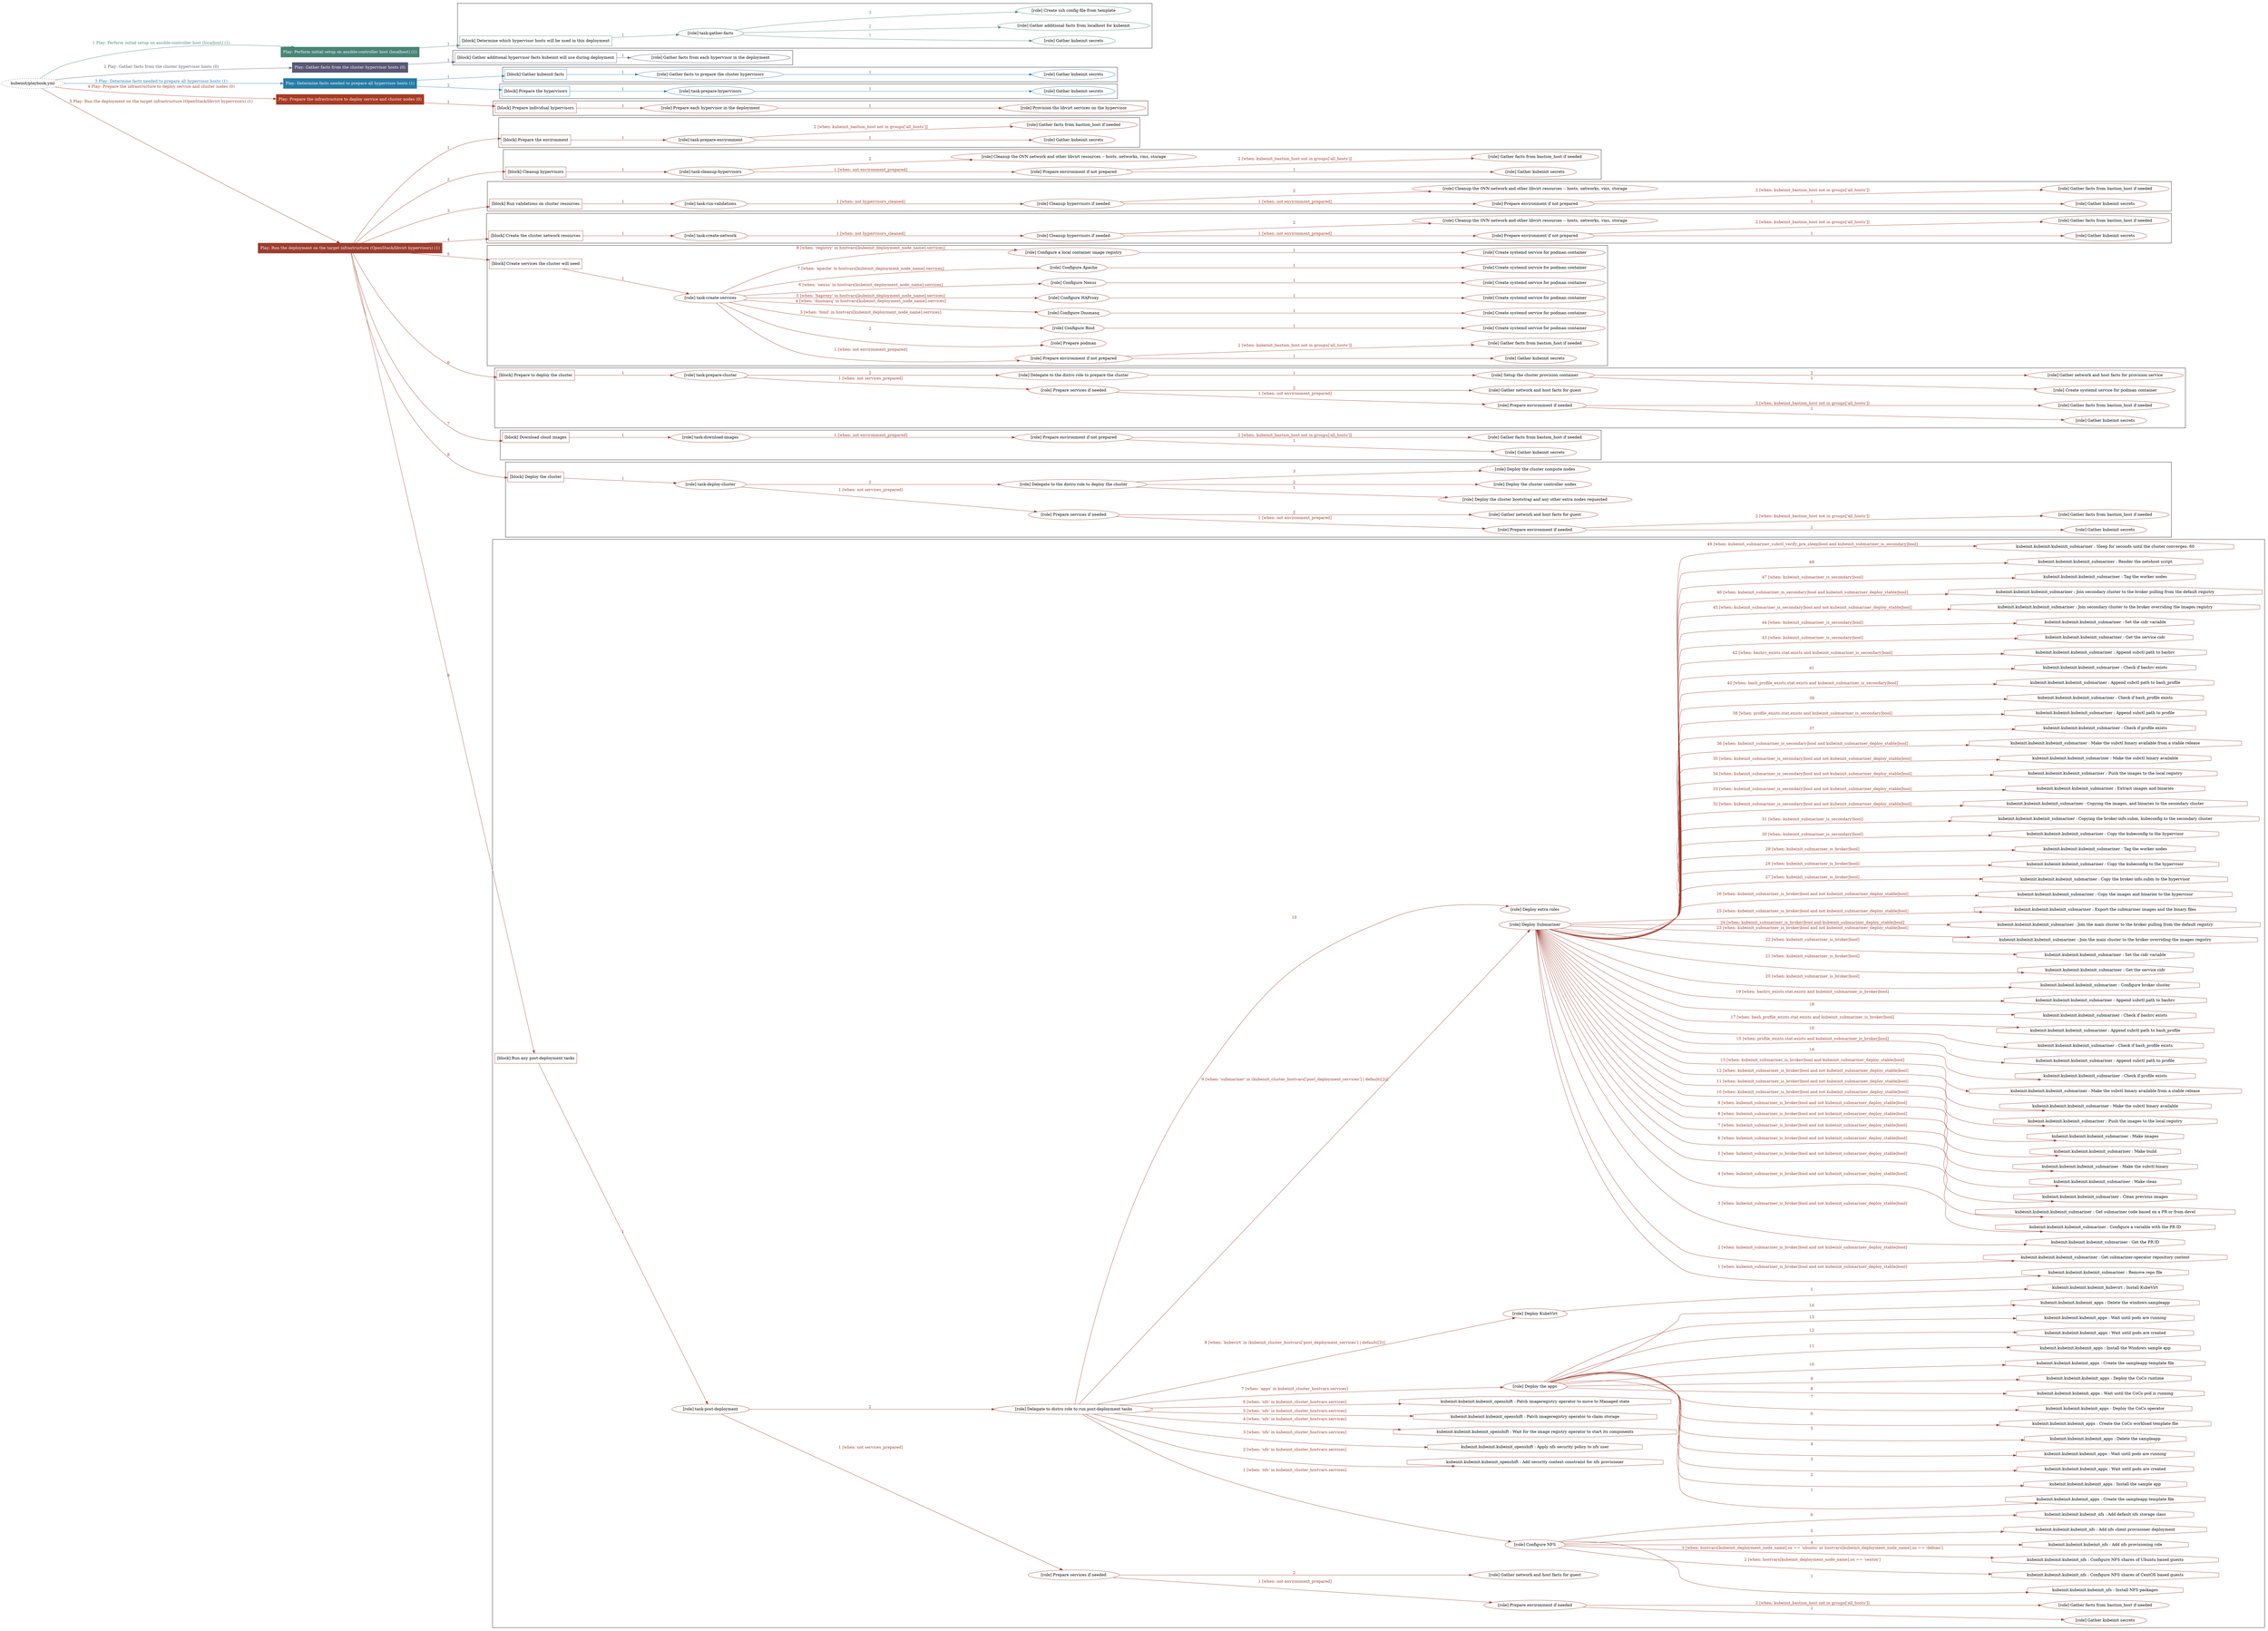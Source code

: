 digraph {
	graph [concentrate=true ordering=in rankdir=LR ratio=fill]
	edge [esep=5 sep=10]
	"kubeinit/playbook.yml" [URL="/home/runner/work/kubeinit/kubeinit/kubeinit/playbook.yml" id=playbook_3fbd17ef style=dotted]
	"kubeinit/playbook.yml" -> play_87c42725 [label="1 Play: Perform initial setup on ansible-controller host (localhost) (1)" color="#478575" fontcolor="#478575" id=edge_play_87c42725 labeltooltip="1 Play: Perform initial setup on ansible-controller host (localhost) (1)" tooltip="1 Play: Perform initial setup on ansible-controller host (localhost) (1)"]
	subgraph "Play: Perform initial setup on ansible-controller host (localhost) (1)" {
		play_87c42725 [label="Play: Perform initial setup on ansible-controller host (localhost) (1)" URL="/home/runner/work/kubeinit/kubeinit/kubeinit/playbook.yml" color="#478575" fontcolor="#ffffff" id=play_87c42725 shape=box style=filled tooltip=localhost]
		play_87c42725 -> block_d407a4fe [label=1 color="#478575" fontcolor="#478575" id=edge_block_d407a4fe labeltooltip=1 tooltip=1]
		subgraph cluster_block_d407a4fe {
			block_d407a4fe [label="[block] Determine which hypervisor hosts will be used in this deployment" URL="/home/runner/work/kubeinit/kubeinit/kubeinit/playbook.yml" color="#478575" id=block_d407a4fe labeltooltip="Determine which hypervisor hosts will be used in this deployment" shape=box tooltip="Determine which hypervisor hosts will be used in this deployment"]
			block_d407a4fe -> role_82b54eb0 [label="1 " color="#478575" fontcolor="#478575" id=edge_role_82b54eb0 labeltooltip="1 " tooltip="1 "]
			subgraph "task-gather-facts" {
				role_82b54eb0 [label="[role] task-gather-facts" URL="/home/runner/work/kubeinit/kubeinit/kubeinit/playbook.yml" color="#478575" id=role_82b54eb0 tooltip="task-gather-facts"]
				role_82b54eb0 -> role_216f46a8 [label="1 " color="#478575" fontcolor="#478575" id=edge_role_216f46a8 labeltooltip="1 " tooltip="1 "]
				subgraph "Gather kubeinit secrets" {
					role_216f46a8 [label="[role] Gather kubeinit secrets" URL="/home/runner/.ansible/collections/ansible_collections/kubeinit/kubeinit/roles/kubeinit_prepare/tasks/build_hypervisors_group.yml" color="#478575" id=role_216f46a8 tooltip="Gather kubeinit secrets"]
				}
				role_82b54eb0 -> role_061f2267 [label="2 " color="#478575" fontcolor="#478575" id=edge_role_061f2267 labeltooltip="2 " tooltip="2 "]
				subgraph "Gather additional facts from localhost for kubeinit" {
					role_061f2267 [label="[role] Gather additional facts from localhost for kubeinit" URL="/home/runner/.ansible/collections/ansible_collections/kubeinit/kubeinit/roles/kubeinit_prepare/tasks/build_hypervisors_group.yml" color="#478575" id=role_061f2267 tooltip="Gather additional facts from localhost for kubeinit"]
				}
				role_82b54eb0 -> role_031ec8f7 [label="3 " color="#478575" fontcolor="#478575" id=edge_role_031ec8f7 labeltooltip="3 " tooltip="3 "]
				subgraph "Create ssh config file from template" {
					role_031ec8f7 [label="[role] Create ssh config file from template" URL="/home/runner/.ansible/collections/ansible_collections/kubeinit/kubeinit/roles/kubeinit_prepare/tasks/build_hypervisors_group.yml" color="#478575" id=role_031ec8f7 tooltip="Create ssh config file from template"]
				}
			}
		}
	}
	"kubeinit/playbook.yml" -> play_e8d800a9 [label="2 Play: Gather facts from the cluster hypervisor hosts (0)" color="#5a5676" fontcolor="#5a5676" id=edge_play_e8d800a9 labeltooltip="2 Play: Gather facts from the cluster hypervisor hosts (0)" tooltip="2 Play: Gather facts from the cluster hypervisor hosts (0)"]
	subgraph "Play: Gather facts from the cluster hypervisor hosts (0)" {
		play_e8d800a9 [label="Play: Gather facts from the cluster hypervisor hosts (0)" URL="/home/runner/work/kubeinit/kubeinit/kubeinit/playbook.yml" color="#5a5676" fontcolor="#ffffff" id=play_e8d800a9 shape=box style=filled tooltip="Play: Gather facts from the cluster hypervisor hosts (0)"]
		play_e8d800a9 -> block_f0eff8e9 [label=1 color="#5a5676" fontcolor="#5a5676" id=edge_block_f0eff8e9 labeltooltip=1 tooltip=1]
		subgraph cluster_block_f0eff8e9 {
			block_f0eff8e9 [label="[block] Gather additional hypervisor facts kubeinit will use during deployment" URL="/home/runner/work/kubeinit/kubeinit/kubeinit/playbook.yml" color="#5a5676" id=block_f0eff8e9 labeltooltip="Gather additional hypervisor facts kubeinit will use during deployment" shape=box tooltip="Gather additional hypervisor facts kubeinit will use during deployment"]
			block_f0eff8e9 -> role_eb71b327 [label="1 " color="#5a5676" fontcolor="#5a5676" id=edge_role_eb71b327 labeltooltip="1 " tooltip="1 "]
			subgraph "Gather facts from each hypervisor in the deployment" {
				role_eb71b327 [label="[role] Gather facts from each hypervisor in the deployment" URL="/home/runner/work/kubeinit/kubeinit/kubeinit/playbook.yml" color="#5a5676" id=role_eb71b327 tooltip="Gather facts from each hypervisor in the deployment"]
			}
		}
	}
	"kubeinit/playbook.yml" -> play_047d14df [label="3 Play: Determine facts needed to prepare all hypervisor hosts (1)" color="#257ba7" fontcolor="#257ba7" id=edge_play_047d14df labeltooltip="3 Play: Determine facts needed to prepare all hypervisor hosts (1)" tooltip="3 Play: Determine facts needed to prepare all hypervisor hosts (1)"]
	subgraph "Play: Determine facts needed to prepare all hypervisor hosts (1)" {
		play_047d14df [label="Play: Determine facts needed to prepare all hypervisor hosts (1)" URL="/home/runner/work/kubeinit/kubeinit/kubeinit/playbook.yml" color="#257ba7" fontcolor="#ffffff" id=play_047d14df shape=box style=filled tooltip=localhost]
		play_047d14df -> block_b61f51b1 [label=1 color="#257ba7" fontcolor="#257ba7" id=edge_block_b61f51b1 labeltooltip=1 tooltip=1]
		subgraph cluster_block_b61f51b1 {
			block_b61f51b1 [label="[block] Gather kubeinit facts" URL="/home/runner/work/kubeinit/kubeinit/kubeinit/playbook.yml" color="#257ba7" id=block_b61f51b1 labeltooltip="Gather kubeinit facts" shape=box tooltip="Gather kubeinit facts"]
			block_b61f51b1 -> role_04edc5a4 [label="1 " color="#257ba7" fontcolor="#257ba7" id=edge_role_04edc5a4 labeltooltip="1 " tooltip="1 "]
			subgraph "Gather facts to prepare the cluster hypervisors" {
				role_04edc5a4 [label="[role] Gather facts to prepare the cluster hypervisors" URL="/home/runner/work/kubeinit/kubeinit/kubeinit/playbook.yml" color="#257ba7" id=role_04edc5a4 tooltip="Gather facts to prepare the cluster hypervisors"]
				role_04edc5a4 -> role_873d6456 [label="1 " color="#257ba7" fontcolor="#257ba7" id=edge_role_873d6456 labeltooltip="1 " tooltip="1 "]
				subgraph "Gather kubeinit secrets" {
					role_873d6456 [label="[role] Gather kubeinit secrets" URL="/home/runner/.ansible/collections/ansible_collections/kubeinit/kubeinit/roles/kubeinit_prepare/tasks/gather_kubeinit_facts.yml" color="#257ba7" id=role_873d6456 tooltip="Gather kubeinit secrets"]
				}
			}
		}
		play_047d14df -> block_fd1b3be2 [label=2 color="#257ba7" fontcolor="#257ba7" id=edge_block_fd1b3be2 labeltooltip=2 tooltip=2]
		subgraph cluster_block_fd1b3be2 {
			block_fd1b3be2 [label="[block] Prepare the hypervisors" URL="/home/runner/work/kubeinit/kubeinit/kubeinit/playbook.yml" color="#257ba7" id=block_fd1b3be2 labeltooltip="Prepare the hypervisors" shape=box tooltip="Prepare the hypervisors"]
			block_fd1b3be2 -> role_cfa12228 [label="1 " color="#257ba7" fontcolor="#257ba7" id=edge_role_cfa12228 labeltooltip="1 " tooltip="1 "]
			subgraph "task-prepare-hypervisors" {
				role_cfa12228 [label="[role] task-prepare-hypervisors" URL="/home/runner/work/kubeinit/kubeinit/kubeinit/playbook.yml" color="#257ba7" id=role_cfa12228 tooltip="task-prepare-hypervisors"]
				role_cfa12228 -> role_8b0ff5d1 [label="1 " color="#257ba7" fontcolor="#257ba7" id=edge_role_8b0ff5d1 labeltooltip="1 " tooltip="1 "]
				subgraph "Gather kubeinit secrets" {
					role_8b0ff5d1 [label="[role] Gather kubeinit secrets" URL="/home/runner/.ansible/collections/ansible_collections/kubeinit/kubeinit/roles/kubeinit_prepare/tasks/gather_kubeinit_facts.yml" color="#257ba7" id=role_8b0ff5d1 tooltip="Gather kubeinit secrets"]
				}
			}
		}
	}
	"kubeinit/playbook.yml" -> play_eb31e3aa [label="4 Play: Prepare the infrastructure to deploy service and cluster nodes (0)" color="#a83b24" fontcolor="#a83b24" id=edge_play_eb31e3aa labeltooltip="4 Play: Prepare the infrastructure to deploy service and cluster nodes (0)" tooltip="4 Play: Prepare the infrastructure to deploy service and cluster nodes (0)"]
	subgraph "Play: Prepare the infrastructure to deploy service and cluster nodes (0)" {
		play_eb31e3aa [label="Play: Prepare the infrastructure to deploy service and cluster nodes (0)" URL="/home/runner/work/kubeinit/kubeinit/kubeinit/playbook.yml" color="#a83b24" fontcolor="#ffffff" id=play_eb31e3aa shape=box style=filled tooltip="Play: Prepare the infrastructure to deploy service and cluster nodes (0)"]
		play_eb31e3aa -> block_34479820 [label=1 color="#a83b24" fontcolor="#a83b24" id=edge_block_34479820 labeltooltip=1 tooltip=1]
		subgraph cluster_block_34479820 {
			block_34479820 [label="[block] Prepare individual hypervisors" URL="/home/runner/work/kubeinit/kubeinit/kubeinit/playbook.yml" color="#a83b24" id=block_34479820 labeltooltip="Prepare individual hypervisors" shape=box tooltip="Prepare individual hypervisors"]
			block_34479820 -> role_10062eaf [label="1 " color="#a83b24" fontcolor="#a83b24" id=edge_role_10062eaf labeltooltip="1 " tooltip="1 "]
			subgraph "Prepare each hypervisor in the deployment" {
				role_10062eaf [label="[role] Prepare each hypervisor in the deployment" URL="/home/runner/work/kubeinit/kubeinit/kubeinit/playbook.yml" color="#a83b24" id=role_10062eaf tooltip="Prepare each hypervisor in the deployment"]
				role_10062eaf -> role_fd8beb27 [label="1 " color="#a83b24" fontcolor="#a83b24" id=edge_role_fd8beb27 labeltooltip="1 " tooltip="1 "]
				subgraph "Provision the libvirt services on the hypervisor" {
					role_fd8beb27 [label="[role] Provision the libvirt services on the hypervisor" URL="/home/runner/.ansible/collections/ansible_collections/kubeinit/kubeinit/roles/kubeinit_prepare/tasks/prepare_hypervisor.yml" color="#a83b24" id=role_fd8beb27 tooltip="Provision the libvirt services on the hypervisor"]
				}
			}
		}
	}
	"kubeinit/playbook.yml" -> play_2d6acacd [label="5 Play: Run the deployment on the target infrastructure (OpenStack/libvirt hypervisors) (1)" color="#9d3c2f" fontcolor="#9d3c2f" id=edge_play_2d6acacd labeltooltip="5 Play: Run the deployment on the target infrastructure (OpenStack/libvirt hypervisors) (1)" tooltip="5 Play: Run the deployment on the target infrastructure (OpenStack/libvirt hypervisors) (1)"]
	subgraph "Play: Run the deployment on the target infrastructure (OpenStack/libvirt hypervisors) (1)" {
		play_2d6acacd [label="Play: Run the deployment on the target infrastructure (OpenStack/libvirt hypervisors) (1)" URL="/home/runner/work/kubeinit/kubeinit/kubeinit/playbook.yml" color="#9d3c2f" fontcolor="#ffffff" id=play_2d6acacd shape=box style=filled tooltip=localhost]
		play_2d6acacd -> block_182e892d [label=1 color="#9d3c2f" fontcolor="#9d3c2f" id=edge_block_182e892d labeltooltip=1 tooltip=1]
		subgraph cluster_block_182e892d {
			block_182e892d [label="[block] Prepare the environment" URL="/home/runner/work/kubeinit/kubeinit/kubeinit/playbook.yml" color="#9d3c2f" id=block_182e892d labeltooltip="Prepare the environment" shape=box tooltip="Prepare the environment"]
			block_182e892d -> role_5ed44646 [label="1 " color="#9d3c2f" fontcolor="#9d3c2f" id=edge_role_5ed44646 labeltooltip="1 " tooltip="1 "]
			subgraph "task-prepare-environment" {
				role_5ed44646 [label="[role] task-prepare-environment" URL="/home/runner/work/kubeinit/kubeinit/kubeinit/playbook.yml" color="#9d3c2f" id=role_5ed44646 tooltip="task-prepare-environment"]
				role_5ed44646 -> role_f59212b9 [label="1 " color="#9d3c2f" fontcolor="#9d3c2f" id=edge_role_f59212b9 labeltooltip="1 " tooltip="1 "]
				subgraph "Gather kubeinit secrets" {
					role_f59212b9 [label="[role] Gather kubeinit secrets" URL="/home/runner/.ansible/collections/ansible_collections/kubeinit/kubeinit/roles/kubeinit_prepare/tasks/gather_kubeinit_facts.yml" color="#9d3c2f" id=role_f59212b9 tooltip="Gather kubeinit secrets"]
				}
				role_5ed44646 -> role_83bbf59d [label="2 [when: kubeinit_bastion_host not in groups['all_hosts']]" color="#9d3c2f" fontcolor="#9d3c2f" id=edge_role_83bbf59d labeltooltip="2 [when: kubeinit_bastion_host not in groups['all_hosts']]" tooltip="2 [when: kubeinit_bastion_host not in groups['all_hosts']]"]
				subgraph "Gather facts from bastion_host if needed" {
					role_83bbf59d [label="[role] Gather facts from bastion_host if needed" URL="/home/runner/.ansible/collections/ansible_collections/kubeinit/kubeinit/roles/kubeinit_prepare/tasks/main.yml" color="#9d3c2f" id=role_83bbf59d tooltip="Gather facts from bastion_host if needed"]
				}
			}
		}
		play_2d6acacd -> block_b0098820 [label=2 color="#9d3c2f" fontcolor="#9d3c2f" id=edge_block_b0098820 labeltooltip=2 tooltip=2]
		subgraph cluster_block_b0098820 {
			block_b0098820 [label="[block] Cleanup hypervisors" URL="/home/runner/work/kubeinit/kubeinit/kubeinit/playbook.yml" color="#9d3c2f" id=block_b0098820 labeltooltip="Cleanup hypervisors" shape=box tooltip="Cleanup hypervisors"]
			block_b0098820 -> role_b1c4ff5d [label="1 " color="#9d3c2f" fontcolor="#9d3c2f" id=edge_role_b1c4ff5d labeltooltip="1 " tooltip="1 "]
			subgraph "task-cleanup-hypervisors" {
				role_b1c4ff5d [label="[role] task-cleanup-hypervisors" URL="/home/runner/work/kubeinit/kubeinit/kubeinit/playbook.yml" color="#9d3c2f" id=role_b1c4ff5d tooltip="task-cleanup-hypervisors"]
				role_b1c4ff5d -> role_742c19d2 [label="1 [when: not environment_prepared]" color="#9d3c2f" fontcolor="#9d3c2f" id=edge_role_742c19d2 labeltooltip="1 [when: not environment_prepared]" tooltip="1 [when: not environment_prepared]"]
				subgraph "Prepare environment if not prepared" {
					role_742c19d2 [label="[role] Prepare environment if not prepared" URL="/home/runner/.ansible/collections/ansible_collections/kubeinit/kubeinit/roles/kubeinit_libvirt/tasks/cleanup_hypervisors.yml" color="#9d3c2f" id=role_742c19d2 tooltip="Prepare environment if not prepared"]
					role_742c19d2 -> role_bf18782b [label="1 " color="#9d3c2f" fontcolor="#9d3c2f" id=edge_role_bf18782b labeltooltip="1 " tooltip="1 "]
					subgraph "Gather kubeinit secrets" {
						role_bf18782b [label="[role] Gather kubeinit secrets" URL="/home/runner/.ansible/collections/ansible_collections/kubeinit/kubeinit/roles/kubeinit_prepare/tasks/gather_kubeinit_facts.yml" color="#9d3c2f" id=role_bf18782b tooltip="Gather kubeinit secrets"]
					}
					role_742c19d2 -> role_63441aac [label="2 [when: kubeinit_bastion_host not in groups['all_hosts']]" color="#9d3c2f" fontcolor="#9d3c2f" id=edge_role_63441aac labeltooltip="2 [when: kubeinit_bastion_host not in groups['all_hosts']]" tooltip="2 [when: kubeinit_bastion_host not in groups['all_hosts']]"]
					subgraph "Gather facts from bastion_host if needed" {
						role_63441aac [label="[role] Gather facts from bastion_host if needed" URL="/home/runner/.ansible/collections/ansible_collections/kubeinit/kubeinit/roles/kubeinit_prepare/tasks/main.yml" color="#9d3c2f" id=role_63441aac tooltip="Gather facts from bastion_host if needed"]
					}
				}
				role_b1c4ff5d -> role_bda9ded2 [label="2 " color="#9d3c2f" fontcolor="#9d3c2f" id=edge_role_bda9ded2 labeltooltip="2 " tooltip="2 "]
				subgraph "Cleanup the OVN network and other libvirt resources -- hosts, networks, vms, storage" {
					role_bda9ded2 [label="[role] Cleanup the OVN network and other libvirt resources -- hosts, networks, vms, storage" URL="/home/runner/.ansible/collections/ansible_collections/kubeinit/kubeinit/roles/kubeinit_libvirt/tasks/cleanup_hypervisors.yml" color="#9d3c2f" id=role_bda9ded2 tooltip="Cleanup the OVN network and other libvirt resources -- hosts, networks, vms, storage"]
				}
			}
		}
		play_2d6acacd -> block_5670aa64 [label=3 color="#9d3c2f" fontcolor="#9d3c2f" id=edge_block_5670aa64 labeltooltip=3 tooltip=3]
		subgraph cluster_block_5670aa64 {
			block_5670aa64 [label="[block] Run validations on cluster resources" URL="/home/runner/work/kubeinit/kubeinit/kubeinit/playbook.yml" color="#9d3c2f" id=block_5670aa64 labeltooltip="Run validations on cluster resources" shape=box tooltip="Run validations on cluster resources"]
			block_5670aa64 -> role_93c9b231 [label="1 " color="#9d3c2f" fontcolor="#9d3c2f" id=edge_role_93c9b231 labeltooltip="1 " tooltip="1 "]
			subgraph "task-run-validations" {
				role_93c9b231 [label="[role] task-run-validations" URL="/home/runner/work/kubeinit/kubeinit/kubeinit/playbook.yml" color="#9d3c2f" id=role_93c9b231 tooltip="task-run-validations"]
				role_93c9b231 -> role_458be249 [label="1 [when: not hypervisors_cleaned]" color="#9d3c2f" fontcolor="#9d3c2f" id=edge_role_458be249 labeltooltip="1 [when: not hypervisors_cleaned]" tooltip="1 [when: not hypervisors_cleaned]"]
				subgraph "Cleanup hypervisors if needed" {
					role_458be249 [label="[role] Cleanup hypervisors if needed" URL="/home/runner/.ansible/collections/ansible_collections/kubeinit/kubeinit/roles/kubeinit_validations/tasks/main.yml" color="#9d3c2f" id=role_458be249 tooltip="Cleanup hypervisors if needed"]
					role_458be249 -> role_202f5139 [label="1 [when: not environment_prepared]" color="#9d3c2f" fontcolor="#9d3c2f" id=edge_role_202f5139 labeltooltip="1 [when: not environment_prepared]" tooltip="1 [when: not environment_prepared]"]
					subgraph "Prepare environment if not prepared" {
						role_202f5139 [label="[role] Prepare environment if not prepared" URL="/home/runner/.ansible/collections/ansible_collections/kubeinit/kubeinit/roles/kubeinit_libvirt/tasks/cleanup_hypervisors.yml" color="#9d3c2f" id=role_202f5139 tooltip="Prepare environment if not prepared"]
						role_202f5139 -> role_3eb81bf5 [label="1 " color="#9d3c2f" fontcolor="#9d3c2f" id=edge_role_3eb81bf5 labeltooltip="1 " tooltip="1 "]
						subgraph "Gather kubeinit secrets" {
							role_3eb81bf5 [label="[role] Gather kubeinit secrets" URL="/home/runner/.ansible/collections/ansible_collections/kubeinit/kubeinit/roles/kubeinit_prepare/tasks/gather_kubeinit_facts.yml" color="#9d3c2f" id=role_3eb81bf5 tooltip="Gather kubeinit secrets"]
						}
						role_202f5139 -> role_22b40dd0 [label="2 [when: kubeinit_bastion_host not in groups['all_hosts']]" color="#9d3c2f" fontcolor="#9d3c2f" id=edge_role_22b40dd0 labeltooltip="2 [when: kubeinit_bastion_host not in groups['all_hosts']]" tooltip="2 [when: kubeinit_bastion_host not in groups['all_hosts']]"]
						subgraph "Gather facts from bastion_host if needed" {
							role_22b40dd0 [label="[role] Gather facts from bastion_host if needed" URL="/home/runner/.ansible/collections/ansible_collections/kubeinit/kubeinit/roles/kubeinit_prepare/tasks/main.yml" color="#9d3c2f" id=role_22b40dd0 tooltip="Gather facts from bastion_host if needed"]
						}
					}
					role_458be249 -> role_555f8aee [label="2 " color="#9d3c2f" fontcolor="#9d3c2f" id=edge_role_555f8aee labeltooltip="2 " tooltip="2 "]
					subgraph "Cleanup the OVN network and other libvirt resources -- hosts, networks, vms, storage" {
						role_555f8aee [label="[role] Cleanup the OVN network and other libvirt resources -- hosts, networks, vms, storage" URL="/home/runner/.ansible/collections/ansible_collections/kubeinit/kubeinit/roles/kubeinit_libvirt/tasks/cleanup_hypervisors.yml" color="#9d3c2f" id=role_555f8aee tooltip="Cleanup the OVN network and other libvirt resources -- hosts, networks, vms, storage"]
					}
				}
			}
		}
		play_2d6acacd -> block_0e9f79c0 [label=4 color="#9d3c2f" fontcolor="#9d3c2f" id=edge_block_0e9f79c0 labeltooltip=4 tooltip=4]
		subgraph cluster_block_0e9f79c0 {
			block_0e9f79c0 [label="[block] Create the cluster network resources" URL="/home/runner/work/kubeinit/kubeinit/kubeinit/playbook.yml" color="#9d3c2f" id=block_0e9f79c0 labeltooltip="Create the cluster network resources" shape=box tooltip="Create the cluster network resources"]
			block_0e9f79c0 -> role_dcfb1860 [label="1 " color="#9d3c2f" fontcolor="#9d3c2f" id=edge_role_dcfb1860 labeltooltip="1 " tooltip="1 "]
			subgraph "task-create-network" {
				role_dcfb1860 [label="[role] task-create-network" URL="/home/runner/work/kubeinit/kubeinit/kubeinit/playbook.yml" color="#9d3c2f" id=role_dcfb1860 tooltip="task-create-network"]
				role_dcfb1860 -> role_ef96bf7d [label="1 [when: not hypervisors_cleaned]" color="#9d3c2f" fontcolor="#9d3c2f" id=edge_role_ef96bf7d labeltooltip="1 [when: not hypervisors_cleaned]" tooltip="1 [when: not hypervisors_cleaned]"]
				subgraph "Cleanup hypervisors if needed" {
					role_ef96bf7d [label="[role] Cleanup hypervisors if needed" URL="/home/runner/.ansible/collections/ansible_collections/kubeinit/kubeinit/roles/kubeinit_libvirt/tasks/create_network.yml" color="#9d3c2f" id=role_ef96bf7d tooltip="Cleanup hypervisors if needed"]
					role_ef96bf7d -> role_56d832b2 [label="1 [when: not environment_prepared]" color="#9d3c2f" fontcolor="#9d3c2f" id=edge_role_56d832b2 labeltooltip="1 [when: not environment_prepared]" tooltip="1 [when: not environment_prepared]"]
					subgraph "Prepare environment if not prepared" {
						role_56d832b2 [label="[role] Prepare environment if not prepared" URL="/home/runner/.ansible/collections/ansible_collections/kubeinit/kubeinit/roles/kubeinit_libvirt/tasks/cleanup_hypervisors.yml" color="#9d3c2f" id=role_56d832b2 tooltip="Prepare environment if not prepared"]
						role_56d832b2 -> role_cc2fca47 [label="1 " color="#9d3c2f" fontcolor="#9d3c2f" id=edge_role_cc2fca47 labeltooltip="1 " tooltip="1 "]
						subgraph "Gather kubeinit secrets" {
							role_cc2fca47 [label="[role] Gather kubeinit secrets" URL="/home/runner/.ansible/collections/ansible_collections/kubeinit/kubeinit/roles/kubeinit_prepare/tasks/gather_kubeinit_facts.yml" color="#9d3c2f" id=role_cc2fca47 tooltip="Gather kubeinit secrets"]
						}
						role_56d832b2 -> role_d060198d [label="2 [when: kubeinit_bastion_host not in groups['all_hosts']]" color="#9d3c2f" fontcolor="#9d3c2f" id=edge_role_d060198d labeltooltip="2 [when: kubeinit_bastion_host not in groups['all_hosts']]" tooltip="2 [when: kubeinit_bastion_host not in groups['all_hosts']]"]
						subgraph "Gather facts from bastion_host if needed" {
							role_d060198d [label="[role] Gather facts from bastion_host if needed" URL="/home/runner/.ansible/collections/ansible_collections/kubeinit/kubeinit/roles/kubeinit_prepare/tasks/main.yml" color="#9d3c2f" id=role_d060198d tooltip="Gather facts from bastion_host if needed"]
						}
					}
					role_ef96bf7d -> role_33e08250 [label="2 " color="#9d3c2f" fontcolor="#9d3c2f" id=edge_role_33e08250 labeltooltip="2 " tooltip="2 "]
					subgraph "Cleanup the OVN network and other libvirt resources -- hosts, networks, vms, storage" {
						role_33e08250 [label="[role] Cleanup the OVN network and other libvirt resources -- hosts, networks, vms, storage" URL="/home/runner/.ansible/collections/ansible_collections/kubeinit/kubeinit/roles/kubeinit_libvirt/tasks/cleanup_hypervisors.yml" color="#9d3c2f" id=role_33e08250 tooltip="Cleanup the OVN network and other libvirt resources -- hosts, networks, vms, storage"]
					}
				}
			}
		}
		play_2d6acacd -> block_3fedf6a1 [label=5 color="#9d3c2f" fontcolor="#9d3c2f" id=edge_block_3fedf6a1 labeltooltip=5 tooltip=5]
		subgraph cluster_block_3fedf6a1 {
			block_3fedf6a1 [label="[block] Create services the cluster will need" URL="/home/runner/work/kubeinit/kubeinit/kubeinit/playbook.yml" color="#9d3c2f" id=block_3fedf6a1 labeltooltip="Create services the cluster will need" shape=box tooltip="Create services the cluster will need"]
			block_3fedf6a1 -> role_a653816f [label="1 " color="#9d3c2f" fontcolor="#9d3c2f" id=edge_role_a653816f labeltooltip="1 " tooltip="1 "]
			subgraph "task-create-services" {
				role_a653816f [label="[role] task-create-services" URL="/home/runner/work/kubeinit/kubeinit/kubeinit/playbook.yml" color="#9d3c2f" id=role_a653816f tooltip="task-create-services"]
				role_a653816f -> role_d9f21753 [label="1 [when: not environment_prepared]" color="#9d3c2f" fontcolor="#9d3c2f" id=edge_role_d9f21753 labeltooltip="1 [when: not environment_prepared]" tooltip="1 [when: not environment_prepared]"]
				subgraph "Prepare environment if not prepared" {
					role_d9f21753 [label="[role] Prepare environment if not prepared" URL="/home/runner/.ansible/collections/ansible_collections/kubeinit/kubeinit/roles/kubeinit_services/tasks/main.yml" color="#9d3c2f" id=role_d9f21753 tooltip="Prepare environment if not prepared"]
					role_d9f21753 -> role_7a571c7b [label="1 " color="#9d3c2f" fontcolor="#9d3c2f" id=edge_role_7a571c7b labeltooltip="1 " tooltip="1 "]
					subgraph "Gather kubeinit secrets" {
						role_7a571c7b [label="[role] Gather kubeinit secrets" URL="/home/runner/.ansible/collections/ansible_collections/kubeinit/kubeinit/roles/kubeinit_prepare/tasks/gather_kubeinit_facts.yml" color="#9d3c2f" id=role_7a571c7b tooltip="Gather kubeinit secrets"]
					}
					role_d9f21753 -> role_e4f0a7a6 [label="2 [when: kubeinit_bastion_host not in groups['all_hosts']]" color="#9d3c2f" fontcolor="#9d3c2f" id=edge_role_e4f0a7a6 labeltooltip="2 [when: kubeinit_bastion_host not in groups['all_hosts']]" tooltip="2 [when: kubeinit_bastion_host not in groups['all_hosts']]"]
					subgraph "Gather facts from bastion_host if needed" {
						role_e4f0a7a6 [label="[role] Gather facts from bastion_host if needed" URL="/home/runner/.ansible/collections/ansible_collections/kubeinit/kubeinit/roles/kubeinit_prepare/tasks/main.yml" color="#9d3c2f" id=role_e4f0a7a6 tooltip="Gather facts from bastion_host if needed"]
					}
				}
				role_a653816f -> role_31b3a876 [label="2 " color="#9d3c2f" fontcolor="#9d3c2f" id=edge_role_31b3a876 labeltooltip="2 " tooltip="2 "]
				subgraph "Prepare podman" {
					role_31b3a876 [label="[role] Prepare podman" URL="/home/runner/.ansible/collections/ansible_collections/kubeinit/kubeinit/roles/kubeinit_services/tasks/00_create_service_pod.yml" color="#9d3c2f" id=role_31b3a876 tooltip="Prepare podman"]
				}
				role_a653816f -> role_44cd16bf [label="3 [when: 'bind' in hostvars[kubeinit_deployment_node_name].services]" color="#9d3c2f" fontcolor="#9d3c2f" id=edge_role_44cd16bf labeltooltip="3 [when: 'bind' in hostvars[kubeinit_deployment_node_name].services]" tooltip="3 [when: 'bind' in hostvars[kubeinit_deployment_node_name].services]"]
				subgraph "Configure Bind" {
					role_44cd16bf [label="[role] Configure Bind" URL="/home/runner/.ansible/collections/ansible_collections/kubeinit/kubeinit/roles/kubeinit_services/tasks/start_services_containers.yml" color="#9d3c2f" id=role_44cd16bf tooltip="Configure Bind"]
					role_44cd16bf -> role_a41e227f [label="1 " color="#9d3c2f" fontcolor="#9d3c2f" id=edge_role_a41e227f labeltooltip="1 " tooltip="1 "]
					subgraph "Create systemd service for podman container" {
						role_a41e227f [label="[role] Create systemd service for podman container" URL="/home/runner/.ansible/collections/ansible_collections/kubeinit/kubeinit/roles/kubeinit_bind/tasks/main.yml" color="#9d3c2f" id=role_a41e227f tooltip="Create systemd service for podman container"]
					}
				}
				role_a653816f -> role_2a0a3de4 [label="4 [when: 'dnsmasq' in hostvars[kubeinit_deployment_node_name].services]" color="#9d3c2f" fontcolor="#9d3c2f" id=edge_role_2a0a3de4 labeltooltip="4 [when: 'dnsmasq' in hostvars[kubeinit_deployment_node_name].services]" tooltip="4 [when: 'dnsmasq' in hostvars[kubeinit_deployment_node_name].services]"]
				subgraph "Configure Dnsmasq" {
					role_2a0a3de4 [label="[role] Configure Dnsmasq" URL="/home/runner/.ansible/collections/ansible_collections/kubeinit/kubeinit/roles/kubeinit_services/tasks/start_services_containers.yml" color="#9d3c2f" id=role_2a0a3de4 tooltip="Configure Dnsmasq"]
					role_2a0a3de4 -> role_1aed6697 [label="1 " color="#9d3c2f" fontcolor="#9d3c2f" id=edge_role_1aed6697 labeltooltip="1 " tooltip="1 "]
					subgraph "Create systemd service for podman container" {
						role_1aed6697 [label="[role] Create systemd service for podman container" URL="/home/runner/.ansible/collections/ansible_collections/kubeinit/kubeinit/roles/kubeinit_dnsmasq/tasks/main.yml" color="#9d3c2f" id=role_1aed6697 tooltip="Create systemd service for podman container"]
					}
				}
				role_a653816f -> role_b15f4fd3 [label="5 [when: 'haproxy' in hostvars[kubeinit_deployment_node_name].services]" color="#9d3c2f" fontcolor="#9d3c2f" id=edge_role_b15f4fd3 labeltooltip="5 [when: 'haproxy' in hostvars[kubeinit_deployment_node_name].services]" tooltip="5 [when: 'haproxy' in hostvars[kubeinit_deployment_node_name].services]"]
				subgraph "Configure HAProxy" {
					role_b15f4fd3 [label="[role] Configure HAProxy" URL="/home/runner/.ansible/collections/ansible_collections/kubeinit/kubeinit/roles/kubeinit_services/tasks/start_services_containers.yml" color="#9d3c2f" id=role_b15f4fd3 tooltip="Configure HAProxy"]
					role_b15f4fd3 -> role_2c35f1f4 [label="1 " color="#9d3c2f" fontcolor="#9d3c2f" id=edge_role_2c35f1f4 labeltooltip="1 " tooltip="1 "]
					subgraph "Create systemd service for podman container" {
						role_2c35f1f4 [label="[role] Create systemd service for podman container" URL="/home/runner/.ansible/collections/ansible_collections/kubeinit/kubeinit/roles/kubeinit_haproxy/tasks/main.yml" color="#9d3c2f" id=role_2c35f1f4 tooltip="Create systemd service for podman container"]
					}
				}
				role_a653816f -> role_a5382a0d [label="6 [when: 'nexus' in hostvars[kubeinit_deployment_node_name].services]" color="#9d3c2f" fontcolor="#9d3c2f" id=edge_role_a5382a0d labeltooltip="6 [when: 'nexus' in hostvars[kubeinit_deployment_node_name].services]" tooltip="6 [when: 'nexus' in hostvars[kubeinit_deployment_node_name].services]"]
				subgraph "Configure Nexus" {
					role_a5382a0d [label="[role] Configure Nexus" URL="/home/runner/.ansible/collections/ansible_collections/kubeinit/kubeinit/roles/kubeinit_services/tasks/start_services_containers.yml" color="#9d3c2f" id=role_a5382a0d tooltip="Configure Nexus"]
					role_a5382a0d -> role_12a87d7c [label="1 " color="#9d3c2f" fontcolor="#9d3c2f" id=edge_role_12a87d7c labeltooltip="1 " tooltip="1 "]
					subgraph "Create systemd service for podman container" {
						role_12a87d7c [label="[role] Create systemd service for podman container" URL="/home/runner/.ansible/collections/ansible_collections/kubeinit/kubeinit/roles/kubeinit_nexus/tasks/main.yml" color="#9d3c2f" id=role_12a87d7c tooltip="Create systemd service for podman container"]
					}
				}
				role_a653816f -> role_107d9c77 [label="7 [when: 'apache' in hostvars[kubeinit_deployment_node_name].services]" color="#9d3c2f" fontcolor="#9d3c2f" id=edge_role_107d9c77 labeltooltip="7 [when: 'apache' in hostvars[kubeinit_deployment_node_name].services]" tooltip="7 [when: 'apache' in hostvars[kubeinit_deployment_node_name].services]"]
				subgraph "Configure Apache" {
					role_107d9c77 [label="[role] Configure Apache" URL="/home/runner/.ansible/collections/ansible_collections/kubeinit/kubeinit/roles/kubeinit_services/tasks/start_services_containers.yml" color="#9d3c2f" id=role_107d9c77 tooltip="Configure Apache"]
					role_107d9c77 -> role_61373cf7 [label="1 " color="#9d3c2f" fontcolor="#9d3c2f" id=edge_role_61373cf7 labeltooltip="1 " tooltip="1 "]
					subgraph "Create systemd service for podman container" {
						role_61373cf7 [label="[role] Create systemd service for podman container" URL="/home/runner/.ansible/collections/ansible_collections/kubeinit/kubeinit/roles/kubeinit_apache/tasks/main.yml" color="#9d3c2f" id=role_61373cf7 tooltip="Create systemd service for podman container"]
					}
				}
				role_a653816f -> role_0b7e57ab [label="8 [when: 'registry' in hostvars[kubeinit_deployment_node_name].services]" color="#9d3c2f" fontcolor="#9d3c2f" id=edge_role_0b7e57ab labeltooltip="8 [when: 'registry' in hostvars[kubeinit_deployment_node_name].services]" tooltip="8 [when: 'registry' in hostvars[kubeinit_deployment_node_name].services]"]
				subgraph "Configure a local container image registry" {
					role_0b7e57ab [label="[role] Configure a local container image registry" URL="/home/runner/.ansible/collections/ansible_collections/kubeinit/kubeinit/roles/kubeinit_services/tasks/start_services_containers.yml" color="#9d3c2f" id=role_0b7e57ab tooltip="Configure a local container image registry"]
					role_0b7e57ab -> role_09355fa7 [label="1 " color="#9d3c2f" fontcolor="#9d3c2f" id=edge_role_09355fa7 labeltooltip="1 " tooltip="1 "]
					subgraph "Create systemd service for podman container" {
						role_09355fa7 [label="[role] Create systemd service for podman container" URL="/home/runner/.ansible/collections/ansible_collections/kubeinit/kubeinit/roles/kubeinit_registry/tasks/main.yml" color="#9d3c2f" id=role_09355fa7 tooltip="Create systemd service for podman container"]
					}
				}
			}
		}
		play_2d6acacd -> block_a83b4831 [label=6 color="#9d3c2f" fontcolor="#9d3c2f" id=edge_block_a83b4831 labeltooltip=6 tooltip=6]
		subgraph cluster_block_a83b4831 {
			block_a83b4831 [label="[block] Prepare to deploy the cluster" URL="/home/runner/work/kubeinit/kubeinit/kubeinit/playbook.yml" color="#9d3c2f" id=block_a83b4831 labeltooltip="Prepare to deploy the cluster" shape=box tooltip="Prepare to deploy the cluster"]
			block_a83b4831 -> role_64979d58 [label="1 " color="#9d3c2f" fontcolor="#9d3c2f" id=edge_role_64979d58 labeltooltip="1 " tooltip="1 "]
			subgraph "task-prepare-cluster" {
				role_64979d58 [label="[role] task-prepare-cluster" URL="/home/runner/work/kubeinit/kubeinit/kubeinit/playbook.yml" color="#9d3c2f" id=role_64979d58 tooltip="task-prepare-cluster"]
				role_64979d58 -> role_a3cb8be5 [label="1 [when: not services_prepared]" color="#9d3c2f" fontcolor="#9d3c2f" id=edge_role_a3cb8be5 labeltooltip="1 [when: not services_prepared]" tooltip="1 [when: not services_prepared]"]
				subgraph "Prepare services if needed" {
					role_a3cb8be5 [label="[role] Prepare services if needed" URL="/home/runner/.ansible/collections/ansible_collections/kubeinit/kubeinit/roles/kubeinit_prepare/tasks/prepare_cluster.yml" color="#9d3c2f" id=role_a3cb8be5 tooltip="Prepare services if needed"]
					role_a3cb8be5 -> role_dcac2035 [label="1 [when: not environment_prepared]" color="#9d3c2f" fontcolor="#9d3c2f" id=edge_role_dcac2035 labeltooltip="1 [when: not environment_prepared]" tooltip="1 [when: not environment_prepared]"]
					subgraph "Prepare environment if needed" {
						role_dcac2035 [label="[role] Prepare environment if needed" URL="/home/runner/.ansible/collections/ansible_collections/kubeinit/kubeinit/roles/kubeinit_services/tasks/prepare_services.yml" color="#9d3c2f" id=role_dcac2035 tooltip="Prepare environment if needed"]
						role_dcac2035 -> role_e703b701 [label="1 " color="#9d3c2f" fontcolor="#9d3c2f" id=edge_role_e703b701 labeltooltip="1 " tooltip="1 "]
						subgraph "Gather kubeinit secrets" {
							role_e703b701 [label="[role] Gather kubeinit secrets" URL="/home/runner/.ansible/collections/ansible_collections/kubeinit/kubeinit/roles/kubeinit_prepare/tasks/gather_kubeinit_facts.yml" color="#9d3c2f" id=role_e703b701 tooltip="Gather kubeinit secrets"]
						}
						role_dcac2035 -> role_65558bbc [label="2 [when: kubeinit_bastion_host not in groups['all_hosts']]" color="#9d3c2f" fontcolor="#9d3c2f" id=edge_role_65558bbc labeltooltip="2 [when: kubeinit_bastion_host not in groups['all_hosts']]" tooltip="2 [when: kubeinit_bastion_host not in groups['all_hosts']]"]
						subgraph "Gather facts from bastion_host if needed" {
							role_65558bbc [label="[role] Gather facts from bastion_host if needed" URL="/home/runner/.ansible/collections/ansible_collections/kubeinit/kubeinit/roles/kubeinit_prepare/tasks/main.yml" color="#9d3c2f" id=role_65558bbc tooltip="Gather facts from bastion_host if needed"]
						}
					}
					role_a3cb8be5 -> role_4f8ad724 [label="2 " color="#9d3c2f" fontcolor="#9d3c2f" id=edge_role_4f8ad724 labeltooltip="2 " tooltip="2 "]
					subgraph "Gather network and host facts for guest" {
						role_4f8ad724 [label="[role] Gather network and host facts for guest" URL="/home/runner/.ansible/collections/ansible_collections/kubeinit/kubeinit/roles/kubeinit_services/tasks/prepare_services.yml" color="#9d3c2f" id=role_4f8ad724 tooltip="Gather network and host facts for guest"]
					}
				}
				role_64979d58 -> role_b3fc5e7b [label="2 " color="#9d3c2f" fontcolor="#9d3c2f" id=edge_role_b3fc5e7b labeltooltip="2 " tooltip="2 "]
				subgraph "Delegate to the distro role to prepare the cluster" {
					role_b3fc5e7b [label="[role] Delegate to the distro role to prepare the cluster" URL="/home/runner/.ansible/collections/ansible_collections/kubeinit/kubeinit/roles/kubeinit_prepare/tasks/prepare_cluster.yml" color="#9d3c2f" id=role_b3fc5e7b tooltip="Delegate to the distro role to prepare the cluster"]
					role_b3fc5e7b -> role_16596acf [label="1 " color="#9d3c2f" fontcolor="#9d3c2f" id=edge_role_16596acf labeltooltip="1 " tooltip="1 "]
					subgraph "Setup the cluster provision container" {
						role_16596acf [label="[role] Setup the cluster provision container" URL="/home/runner/.ansible/collections/ansible_collections/kubeinit/kubeinit/roles/kubeinit_openshift/tasks/prepare_cluster.yml" color="#9d3c2f" id=role_16596acf tooltip="Setup the cluster provision container"]
						role_16596acf -> role_7dd3bc8d [label="1 " color="#9d3c2f" fontcolor="#9d3c2f" id=edge_role_7dd3bc8d labeltooltip="1 " tooltip="1 "]
						subgraph "Create systemd service for podman container" {
							role_7dd3bc8d [label="[role] Create systemd service for podman container" URL="/home/runner/.ansible/collections/ansible_collections/kubeinit/kubeinit/roles/kubeinit_services/tasks/create_provision_container.yml" color="#9d3c2f" id=role_7dd3bc8d tooltip="Create systemd service for podman container"]
						}
						role_16596acf -> role_441dcda8 [label="2 " color="#9d3c2f" fontcolor="#9d3c2f" id=edge_role_441dcda8 labeltooltip="2 " tooltip="2 "]
						subgraph "Gather network and host facts for provision service" {
							role_441dcda8 [label="[role] Gather network and host facts for provision service" URL="/home/runner/.ansible/collections/ansible_collections/kubeinit/kubeinit/roles/kubeinit_services/tasks/create_provision_container.yml" color="#9d3c2f" id=role_441dcda8 tooltip="Gather network and host facts for provision service"]
						}
					}
				}
			}
		}
		play_2d6acacd -> block_1327940c [label=7 color="#9d3c2f" fontcolor="#9d3c2f" id=edge_block_1327940c labeltooltip=7 tooltip=7]
		subgraph cluster_block_1327940c {
			block_1327940c [label="[block] Download cloud images" URL="/home/runner/work/kubeinit/kubeinit/kubeinit/playbook.yml" color="#9d3c2f" id=block_1327940c labeltooltip="Download cloud images" shape=box tooltip="Download cloud images"]
			block_1327940c -> role_7ccf7c90 [label="1 " color="#9d3c2f" fontcolor="#9d3c2f" id=edge_role_7ccf7c90 labeltooltip="1 " tooltip="1 "]
			subgraph "task-download-images" {
				role_7ccf7c90 [label="[role] task-download-images" URL="/home/runner/work/kubeinit/kubeinit/kubeinit/playbook.yml" color="#9d3c2f" id=role_7ccf7c90 tooltip="task-download-images"]
				role_7ccf7c90 -> role_ca7c3360 [label="1 [when: not environment_prepared]" color="#9d3c2f" fontcolor="#9d3c2f" id=edge_role_ca7c3360 labeltooltip="1 [when: not environment_prepared]" tooltip="1 [when: not environment_prepared]"]
				subgraph "Prepare environment if not prepared" {
					role_ca7c3360 [label="[role] Prepare environment if not prepared" URL="/home/runner/.ansible/collections/ansible_collections/kubeinit/kubeinit/roles/kubeinit_libvirt/tasks/download_cloud_images.yml" color="#9d3c2f" id=role_ca7c3360 tooltip="Prepare environment if not prepared"]
					role_ca7c3360 -> role_c50d265d [label="1 " color="#9d3c2f" fontcolor="#9d3c2f" id=edge_role_c50d265d labeltooltip="1 " tooltip="1 "]
					subgraph "Gather kubeinit secrets" {
						role_c50d265d [label="[role] Gather kubeinit secrets" URL="/home/runner/.ansible/collections/ansible_collections/kubeinit/kubeinit/roles/kubeinit_prepare/tasks/gather_kubeinit_facts.yml" color="#9d3c2f" id=role_c50d265d tooltip="Gather kubeinit secrets"]
					}
					role_ca7c3360 -> role_080c931a [label="2 [when: kubeinit_bastion_host not in groups['all_hosts']]" color="#9d3c2f" fontcolor="#9d3c2f" id=edge_role_080c931a labeltooltip="2 [when: kubeinit_bastion_host not in groups['all_hosts']]" tooltip="2 [when: kubeinit_bastion_host not in groups['all_hosts']]"]
					subgraph "Gather facts from bastion_host if needed" {
						role_080c931a [label="[role] Gather facts from bastion_host if needed" URL="/home/runner/.ansible/collections/ansible_collections/kubeinit/kubeinit/roles/kubeinit_prepare/tasks/main.yml" color="#9d3c2f" id=role_080c931a tooltip="Gather facts from bastion_host if needed"]
					}
				}
			}
		}
		play_2d6acacd -> block_b5b9151b [label=8 color="#9d3c2f" fontcolor="#9d3c2f" id=edge_block_b5b9151b labeltooltip=8 tooltip=8]
		subgraph cluster_block_b5b9151b {
			block_b5b9151b [label="[block] Deploy the cluster" URL="/home/runner/work/kubeinit/kubeinit/kubeinit/playbook.yml" color="#9d3c2f" id=block_b5b9151b labeltooltip="Deploy the cluster" shape=box tooltip="Deploy the cluster"]
			block_b5b9151b -> role_1c9cfdc8 [label="1 " color="#9d3c2f" fontcolor="#9d3c2f" id=edge_role_1c9cfdc8 labeltooltip="1 " tooltip="1 "]
			subgraph "task-deploy-cluster" {
				role_1c9cfdc8 [label="[role] task-deploy-cluster" URL="/home/runner/work/kubeinit/kubeinit/kubeinit/playbook.yml" color="#9d3c2f" id=role_1c9cfdc8 tooltip="task-deploy-cluster"]
				role_1c9cfdc8 -> role_61606b67 [label="1 [when: not services_prepared]" color="#9d3c2f" fontcolor="#9d3c2f" id=edge_role_61606b67 labeltooltip="1 [when: not services_prepared]" tooltip="1 [when: not services_prepared]"]
				subgraph "Prepare services if needed" {
					role_61606b67 [label="[role] Prepare services if needed" URL="/home/runner/.ansible/collections/ansible_collections/kubeinit/kubeinit/roles/kubeinit_prepare/tasks/deploy_cluster.yml" color="#9d3c2f" id=role_61606b67 tooltip="Prepare services if needed"]
					role_61606b67 -> role_6542c7b5 [label="1 [when: not environment_prepared]" color="#9d3c2f" fontcolor="#9d3c2f" id=edge_role_6542c7b5 labeltooltip="1 [when: not environment_prepared]" tooltip="1 [when: not environment_prepared]"]
					subgraph "Prepare environment if needed" {
						role_6542c7b5 [label="[role] Prepare environment if needed" URL="/home/runner/.ansible/collections/ansible_collections/kubeinit/kubeinit/roles/kubeinit_services/tasks/prepare_services.yml" color="#9d3c2f" id=role_6542c7b5 tooltip="Prepare environment if needed"]
						role_6542c7b5 -> role_aee242bf [label="1 " color="#9d3c2f" fontcolor="#9d3c2f" id=edge_role_aee242bf labeltooltip="1 " tooltip="1 "]
						subgraph "Gather kubeinit secrets" {
							role_aee242bf [label="[role] Gather kubeinit secrets" URL="/home/runner/.ansible/collections/ansible_collections/kubeinit/kubeinit/roles/kubeinit_prepare/tasks/gather_kubeinit_facts.yml" color="#9d3c2f" id=role_aee242bf tooltip="Gather kubeinit secrets"]
						}
						role_6542c7b5 -> role_617d4851 [label="2 [when: kubeinit_bastion_host not in groups['all_hosts']]" color="#9d3c2f" fontcolor="#9d3c2f" id=edge_role_617d4851 labeltooltip="2 [when: kubeinit_bastion_host not in groups['all_hosts']]" tooltip="2 [when: kubeinit_bastion_host not in groups['all_hosts']]"]
						subgraph "Gather facts from bastion_host if needed" {
							role_617d4851 [label="[role] Gather facts from bastion_host if needed" URL="/home/runner/.ansible/collections/ansible_collections/kubeinit/kubeinit/roles/kubeinit_prepare/tasks/main.yml" color="#9d3c2f" id=role_617d4851 tooltip="Gather facts from bastion_host if needed"]
						}
					}
					role_61606b67 -> role_da241b3e [label="2 " color="#9d3c2f" fontcolor="#9d3c2f" id=edge_role_da241b3e labeltooltip="2 " tooltip="2 "]
					subgraph "Gather network and host facts for guest" {
						role_da241b3e [label="[role] Gather network and host facts for guest" URL="/home/runner/.ansible/collections/ansible_collections/kubeinit/kubeinit/roles/kubeinit_services/tasks/prepare_services.yml" color="#9d3c2f" id=role_da241b3e tooltip="Gather network and host facts for guest"]
					}
				}
				role_1c9cfdc8 -> role_d3f1bf09 [label="2 " color="#9d3c2f" fontcolor="#9d3c2f" id=edge_role_d3f1bf09 labeltooltip="2 " tooltip="2 "]
				subgraph "Delegate to the distro role to deploy the cluster" {
					role_d3f1bf09 [label="[role] Delegate to the distro role to deploy the cluster" URL="/home/runner/.ansible/collections/ansible_collections/kubeinit/kubeinit/roles/kubeinit_prepare/tasks/deploy_cluster.yml" color="#9d3c2f" id=role_d3f1bf09 tooltip="Delegate to the distro role to deploy the cluster"]
					role_d3f1bf09 -> role_9dd84847 [label="1 " color="#9d3c2f" fontcolor="#9d3c2f" id=edge_role_9dd84847 labeltooltip="1 " tooltip="1 "]
					subgraph "Deploy the cluster bootstrap and any other extra nodes requested" {
						role_9dd84847 [label="[role] Deploy the cluster bootstrap and any other extra nodes requested" URL="/home/runner/.ansible/collections/ansible_collections/kubeinit/kubeinit/roles/kubeinit_openshift/tasks/main.yml" color="#9d3c2f" id=role_9dd84847 tooltip="Deploy the cluster bootstrap and any other extra nodes requested"]
					}
					role_d3f1bf09 -> role_bf2de708 [label="2 " color="#9d3c2f" fontcolor="#9d3c2f" id=edge_role_bf2de708 labeltooltip="2 " tooltip="2 "]
					subgraph "Deploy the cluster controller nodes" {
						role_bf2de708 [label="[role] Deploy the cluster controller nodes" URL="/home/runner/.ansible/collections/ansible_collections/kubeinit/kubeinit/roles/kubeinit_openshift/tasks/main.yml" color="#9d3c2f" id=role_bf2de708 tooltip="Deploy the cluster controller nodes"]
					}
					role_d3f1bf09 -> role_fb1f418a [label="3 " color="#9d3c2f" fontcolor="#9d3c2f" id=edge_role_fb1f418a labeltooltip="3 " tooltip="3 "]
					subgraph "Deploy the cluster compute nodes" {
						role_fb1f418a [label="[role] Deploy the cluster compute nodes" URL="/home/runner/.ansible/collections/ansible_collections/kubeinit/kubeinit/roles/kubeinit_openshift/tasks/main.yml" color="#9d3c2f" id=role_fb1f418a tooltip="Deploy the cluster compute nodes"]
					}
				}
			}
		}
		play_2d6acacd -> block_09adba13 [label=9 color="#9d3c2f" fontcolor="#9d3c2f" id=edge_block_09adba13 labeltooltip=9 tooltip=9]
		subgraph cluster_block_09adba13 {
			block_09adba13 [label="[block] Run any post-deployment tasks" URL="/home/runner/work/kubeinit/kubeinit/kubeinit/playbook.yml" color="#9d3c2f" id=block_09adba13 labeltooltip="Run any post-deployment tasks" shape=box tooltip="Run any post-deployment tasks"]
			block_09adba13 -> role_820f39b2 [label="1 " color="#9d3c2f" fontcolor="#9d3c2f" id=edge_role_820f39b2 labeltooltip="1 " tooltip="1 "]
			subgraph "task-post-deployment" {
				role_820f39b2 [label="[role] task-post-deployment" URL="/home/runner/work/kubeinit/kubeinit/kubeinit/playbook.yml" color="#9d3c2f" id=role_820f39b2 tooltip="task-post-deployment"]
				role_820f39b2 -> role_5781895b [label="1 [when: not services_prepared]" color="#9d3c2f" fontcolor="#9d3c2f" id=edge_role_5781895b labeltooltip="1 [when: not services_prepared]" tooltip="1 [when: not services_prepared]"]
				subgraph "Prepare services if needed" {
					role_5781895b [label="[role] Prepare services if needed" URL="/home/runner/.ansible/collections/ansible_collections/kubeinit/kubeinit/roles/kubeinit_prepare/tasks/post_deployment.yml" color="#9d3c2f" id=role_5781895b tooltip="Prepare services if needed"]
					role_5781895b -> role_11cb424b [label="1 [when: not environment_prepared]" color="#9d3c2f" fontcolor="#9d3c2f" id=edge_role_11cb424b labeltooltip="1 [when: not environment_prepared]" tooltip="1 [when: not environment_prepared]"]
					subgraph "Prepare environment if needed" {
						role_11cb424b [label="[role] Prepare environment if needed" URL="/home/runner/.ansible/collections/ansible_collections/kubeinit/kubeinit/roles/kubeinit_services/tasks/prepare_services.yml" color="#9d3c2f" id=role_11cb424b tooltip="Prepare environment if needed"]
						role_11cb424b -> role_ddb41675 [label="1 " color="#9d3c2f" fontcolor="#9d3c2f" id=edge_role_ddb41675 labeltooltip="1 " tooltip="1 "]
						subgraph "Gather kubeinit secrets" {
							role_ddb41675 [label="[role] Gather kubeinit secrets" URL="/home/runner/.ansible/collections/ansible_collections/kubeinit/kubeinit/roles/kubeinit_prepare/tasks/gather_kubeinit_facts.yml" color="#9d3c2f" id=role_ddb41675 tooltip="Gather kubeinit secrets"]
						}
						role_11cb424b -> role_91a3047a [label="2 [when: kubeinit_bastion_host not in groups['all_hosts']]" color="#9d3c2f" fontcolor="#9d3c2f" id=edge_role_91a3047a labeltooltip="2 [when: kubeinit_bastion_host not in groups['all_hosts']]" tooltip="2 [when: kubeinit_bastion_host not in groups['all_hosts']]"]
						subgraph "Gather facts from bastion_host if needed" {
							role_91a3047a [label="[role] Gather facts from bastion_host if needed" URL="/home/runner/.ansible/collections/ansible_collections/kubeinit/kubeinit/roles/kubeinit_prepare/tasks/main.yml" color="#9d3c2f" id=role_91a3047a tooltip="Gather facts from bastion_host if needed"]
						}
					}
					role_5781895b -> role_8eaa775e [label="2 " color="#9d3c2f" fontcolor="#9d3c2f" id=edge_role_8eaa775e labeltooltip="2 " tooltip="2 "]
					subgraph "Gather network and host facts for guest" {
						role_8eaa775e [label="[role] Gather network and host facts for guest" URL="/home/runner/.ansible/collections/ansible_collections/kubeinit/kubeinit/roles/kubeinit_services/tasks/prepare_services.yml" color="#9d3c2f" id=role_8eaa775e tooltip="Gather network and host facts for guest"]
					}
				}
				role_820f39b2 -> role_3877a050 [label="2 " color="#9d3c2f" fontcolor="#9d3c2f" id=edge_role_3877a050 labeltooltip="2 " tooltip="2 "]
				subgraph "Delegate to distro role to run post-deployment tasks" {
					role_3877a050 [label="[role] Delegate to distro role to run post-deployment tasks" URL="/home/runner/.ansible/collections/ansible_collections/kubeinit/kubeinit/roles/kubeinit_prepare/tasks/post_deployment.yml" color="#9d3c2f" id=role_3877a050 tooltip="Delegate to distro role to run post-deployment tasks"]
					role_3877a050 -> role_9ddc6196 [label="1 [when: 'nfs' in kubeinit_cluster_hostvars.services]" color="#9d3c2f" fontcolor="#9d3c2f" id=edge_role_9ddc6196 labeltooltip="1 [when: 'nfs' in kubeinit_cluster_hostvars.services]" tooltip="1 [when: 'nfs' in kubeinit_cluster_hostvars.services]"]
					subgraph "Configure NFS" {
						role_9ddc6196 [label="[role] Configure NFS" URL="/home/runner/.ansible/collections/ansible_collections/kubeinit/kubeinit/roles/kubeinit_openshift/tasks/post_deployment_tasks.yml" color="#9d3c2f" id=role_9ddc6196 tooltip="Configure NFS"]
						task_d87603df [label="kubeinit.kubeinit.kubeinit_nfs : Install NFS packages" URL="/home/runner/.ansible/collections/ansible_collections/kubeinit/kubeinit/roles/kubeinit_nfs/tasks/main.yml" color="#9d3c2f" id=task_d87603df shape=octagon tooltip="kubeinit.kubeinit.kubeinit_nfs : Install NFS packages"]
						role_9ddc6196 -> task_d87603df [label="1 " color="#9d3c2f" fontcolor="#9d3c2f" id=edge_task_d87603df labeltooltip="1 " tooltip="1 "]
						task_175ddc34 [label="kubeinit.kubeinit.kubeinit_nfs : Configure NFS shares of CentOS based guests" URL="/home/runner/.ansible/collections/ansible_collections/kubeinit/kubeinit/roles/kubeinit_nfs/tasks/main.yml" color="#9d3c2f" id=task_175ddc34 shape=octagon tooltip="kubeinit.kubeinit.kubeinit_nfs : Configure NFS shares of CentOS based guests"]
						role_9ddc6196 -> task_175ddc34 [label="2 [when: hostvars[kubeinit_deployment_node_name].os == 'centos']" color="#9d3c2f" fontcolor="#9d3c2f" id=edge_task_175ddc34 labeltooltip="2 [when: hostvars[kubeinit_deployment_node_name].os == 'centos']" tooltip="2 [when: hostvars[kubeinit_deployment_node_name].os == 'centos']"]
						task_6541749f [label="kubeinit.kubeinit.kubeinit_nfs : Configure NFS shares of Ubuntu based guests" URL="/home/runner/.ansible/collections/ansible_collections/kubeinit/kubeinit/roles/kubeinit_nfs/tasks/main.yml" color="#9d3c2f" id=task_6541749f shape=octagon tooltip="kubeinit.kubeinit.kubeinit_nfs : Configure NFS shares of Ubuntu based guests"]
						role_9ddc6196 -> task_6541749f [label="3 [when: hostvars[kubeinit_deployment_node_name].os == 'ubuntu' or hostvars[kubeinit_deployment_node_name].os == 'debian']" color="#9d3c2f" fontcolor="#9d3c2f" id=edge_task_6541749f labeltooltip="3 [when: hostvars[kubeinit_deployment_node_name].os == 'ubuntu' or hostvars[kubeinit_deployment_node_name].os == 'debian']" tooltip="3 [when: hostvars[kubeinit_deployment_node_name].os == 'ubuntu' or hostvars[kubeinit_deployment_node_name].os == 'debian']"]
						task_0d205b22 [label="kubeinit.kubeinit.kubeinit_nfs : Add nfs provisioning role" URL="/home/runner/.ansible/collections/ansible_collections/kubeinit/kubeinit/roles/kubeinit_nfs/tasks/main.yml" color="#9d3c2f" id=task_0d205b22 shape=octagon tooltip="kubeinit.kubeinit.kubeinit_nfs : Add nfs provisioning role"]
						role_9ddc6196 -> task_0d205b22 [label="4 " color="#9d3c2f" fontcolor="#9d3c2f" id=edge_task_0d205b22 labeltooltip="4 " tooltip="4 "]
						task_91e2d41b [label="kubeinit.kubeinit.kubeinit_nfs : Add nfs client provisioner deployment" URL="/home/runner/.ansible/collections/ansible_collections/kubeinit/kubeinit/roles/kubeinit_nfs/tasks/main.yml" color="#9d3c2f" id=task_91e2d41b shape=octagon tooltip="kubeinit.kubeinit.kubeinit_nfs : Add nfs client provisioner deployment"]
						role_9ddc6196 -> task_91e2d41b [label="5 " color="#9d3c2f" fontcolor="#9d3c2f" id=edge_task_91e2d41b labeltooltip="5 " tooltip="5 "]
						task_d038e499 [label="kubeinit.kubeinit.kubeinit_nfs : Add default nfs storage class" URL="/home/runner/.ansible/collections/ansible_collections/kubeinit/kubeinit/roles/kubeinit_nfs/tasks/main.yml" color="#9d3c2f" id=task_d038e499 shape=octagon tooltip="kubeinit.kubeinit.kubeinit_nfs : Add default nfs storage class"]
						role_9ddc6196 -> task_d038e499 [label="6 " color="#9d3c2f" fontcolor="#9d3c2f" id=edge_task_d038e499 labeltooltip="6 " tooltip="6 "]
					}
					task_10b55701 [label="kubeinit.kubeinit.kubeinit_openshift : Add security context constraint for nfs provisioner" URL="/home/runner/.ansible/collections/ansible_collections/kubeinit/kubeinit/roles/kubeinit_openshift/tasks/post_deployment_tasks.yml" color="#9d3c2f" id=task_10b55701 shape=octagon tooltip="kubeinit.kubeinit.kubeinit_openshift : Add security context constraint for nfs provisioner"]
					role_3877a050 -> task_10b55701 [label="2 [when: 'nfs' in kubeinit_cluster_hostvars.services]" color="#9d3c2f" fontcolor="#9d3c2f" id=edge_task_10b55701 labeltooltip="2 [when: 'nfs' in kubeinit_cluster_hostvars.services]" tooltip="2 [when: 'nfs' in kubeinit_cluster_hostvars.services]"]
					task_244a7819 [label="kubeinit.kubeinit.kubeinit_openshift : Apply nfs security policy to nfs user" URL="/home/runner/.ansible/collections/ansible_collections/kubeinit/kubeinit/roles/kubeinit_openshift/tasks/post_deployment_tasks.yml" color="#9d3c2f" id=task_244a7819 shape=octagon tooltip="kubeinit.kubeinit.kubeinit_openshift : Apply nfs security policy to nfs user"]
					role_3877a050 -> task_244a7819 [label="3 [when: 'nfs' in kubeinit_cluster_hostvars.services]" color="#9d3c2f" fontcolor="#9d3c2f" id=edge_task_244a7819 labeltooltip="3 [when: 'nfs' in kubeinit_cluster_hostvars.services]" tooltip="3 [when: 'nfs' in kubeinit_cluster_hostvars.services]"]
					task_968f8467 [label="kubeinit.kubeinit.kubeinit_openshift : Wait for the image registry operator to start its components" URL="/home/runner/.ansible/collections/ansible_collections/kubeinit/kubeinit/roles/kubeinit_openshift/tasks/post_deployment_tasks.yml" color="#9d3c2f" id=task_968f8467 shape=octagon tooltip="kubeinit.kubeinit.kubeinit_openshift : Wait for the image registry operator to start its components"]
					role_3877a050 -> task_968f8467 [label="4 [when: 'nfs' in kubeinit_cluster_hostvars.services]" color="#9d3c2f" fontcolor="#9d3c2f" id=edge_task_968f8467 labeltooltip="4 [when: 'nfs' in kubeinit_cluster_hostvars.services]" tooltip="4 [when: 'nfs' in kubeinit_cluster_hostvars.services]"]
					task_dc2fdff1 [label="kubeinit.kubeinit.kubeinit_openshift : Patch imageregistry operator to claim storage" URL="/home/runner/.ansible/collections/ansible_collections/kubeinit/kubeinit/roles/kubeinit_openshift/tasks/post_deployment_tasks.yml" color="#9d3c2f" id=task_dc2fdff1 shape=octagon tooltip="kubeinit.kubeinit.kubeinit_openshift : Patch imageregistry operator to claim storage"]
					role_3877a050 -> task_dc2fdff1 [label="5 [when: 'nfs' in kubeinit_cluster_hostvars.services]" color="#9d3c2f" fontcolor="#9d3c2f" id=edge_task_dc2fdff1 labeltooltip="5 [when: 'nfs' in kubeinit_cluster_hostvars.services]" tooltip="5 [when: 'nfs' in kubeinit_cluster_hostvars.services]"]
					task_754c6c41 [label="kubeinit.kubeinit.kubeinit_openshift : Patch imageregistry operator to move to Managed state" URL="/home/runner/.ansible/collections/ansible_collections/kubeinit/kubeinit/roles/kubeinit_openshift/tasks/post_deployment_tasks.yml" color="#9d3c2f" id=task_754c6c41 shape=octagon tooltip="kubeinit.kubeinit.kubeinit_openshift : Patch imageregistry operator to move to Managed state"]
					role_3877a050 -> task_754c6c41 [label="6 [when: 'nfs' in kubeinit_cluster_hostvars.services]" color="#9d3c2f" fontcolor="#9d3c2f" id=edge_task_754c6c41 labeltooltip="6 [when: 'nfs' in kubeinit_cluster_hostvars.services]" tooltip="6 [when: 'nfs' in kubeinit_cluster_hostvars.services]"]
					role_3877a050 -> role_2e022bb5 [label="7 [when: 'apps' in kubeinit_cluster_hostvars.services]" color="#9d3c2f" fontcolor="#9d3c2f" id=edge_role_2e022bb5 labeltooltip="7 [when: 'apps' in kubeinit_cluster_hostvars.services]" tooltip="7 [when: 'apps' in kubeinit_cluster_hostvars.services]"]
					subgraph "Deploy the apps" {
						role_2e022bb5 [label="[role] Deploy the apps" URL="/home/runner/.ansible/collections/ansible_collections/kubeinit/kubeinit/roles/kubeinit_openshift/tasks/post_deployment_tasks.yml" color="#9d3c2f" id=role_2e022bb5 tooltip="Deploy the apps"]
						task_967d45b2 [label="kubeinit.kubeinit.kubeinit_apps : Create the sampleapp template file" URL="/home/runner/.ansible/collections/ansible_collections/kubeinit/kubeinit/roles/kubeinit_apps/tasks/sampleapp.yml" color="#9d3c2f" id=task_967d45b2 shape=octagon tooltip="kubeinit.kubeinit.kubeinit_apps : Create the sampleapp template file"]
						role_2e022bb5 -> task_967d45b2 [label="1 " color="#9d3c2f" fontcolor="#9d3c2f" id=edge_task_967d45b2 labeltooltip="1 " tooltip="1 "]
						task_cac72fff [label="kubeinit.kubeinit.kubeinit_apps : Install the sample app" URL="/home/runner/.ansible/collections/ansible_collections/kubeinit/kubeinit/roles/kubeinit_apps/tasks/sampleapp.yml" color="#9d3c2f" id=task_cac72fff shape=octagon tooltip="kubeinit.kubeinit.kubeinit_apps : Install the sample app"]
						role_2e022bb5 -> task_cac72fff [label="2 " color="#9d3c2f" fontcolor="#9d3c2f" id=edge_task_cac72fff labeltooltip="2 " tooltip="2 "]
						task_ad1b23e7 [label="kubeinit.kubeinit.kubeinit_apps : Wait until pods are created" URL="/home/runner/.ansible/collections/ansible_collections/kubeinit/kubeinit/roles/kubeinit_apps/tasks/sampleapp.yml" color="#9d3c2f" id=task_ad1b23e7 shape=octagon tooltip="kubeinit.kubeinit.kubeinit_apps : Wait until pods are created"]
						role_2e022bb5 -> task_ad1b23e7 [label="3 " color="#9d3c2f" fontcolor="#9d3c2f" id=edge_task_ad1b23e7 labeltooltip="3 " tooltip="3 "]
						task_9c935e6b [label="kubeinit.kubeinit.kubeinit_apps : Wait until pods are running" URL="/home/runner/.ansible/collections/ansible_collections/kubeinit/kubeinit/roles/kubeinit_apps/tasks/sampleapp.yml" color="#9d3c2f" id=task_9c935e6b shape=octagon tooltip="kubeinit.kubeinit.kubeinit_apps : Wait until pods are running"]
						role_2e022bb5 -> task_9c935e6b [label="4 " color="#9d3c2f" fontcolor="#9d3c2f" id=edge_task_9c935e6b labeltooltip="4 " tooltip="4 "]
						task_2f672ec9 [label="kubeinit.kubeinit.kubeinit_apps : Delete the sampleapp" URL="/home/runner/.ansible/collections/ansible_collections/kubeinit/kubeinit/roles/kubeinit_apps/tasks/sampleapp.yml" color="#9d3c2f" id=task_2f672ec9 shape=octagon tooltip="kubeinit.kubeinit.kubeinit_apps : Delete the sampleapp"]
						role_2e022bb5 -> task_2f672ec9 [label="5 " color="#9d3c2f" fontcolor="#9d3c2f" id=edge_task_2f672ec9 labeltooltip="5 " tooltip="5 "]
						task_7718d195 [label="kubeinit.kubeinit.kubeinit_apps : Create the CoCo workload template file" URL="/home/runner/.ansible/collections/ansible_collections/kubeinit/kubeinit/roles/kubeinit_apps/tasks/coco.yml" color="#9d3c2f" id=task_7718d195 shape=octagon tooltip="kubeinit.kubeinit.kubeinit_apps : Create the CoCo workload template file"]
						role_2e022bb5 -> task_7718d195 [label="6 " color="#9d3c2f" fontcolor="#9d3c2f" id=edge_task_7718d195 labeltooltip="6 " tooltip="6 "]
						task_d7a71467 [label="kubeinit.kubeinit.kubeinit_apps : Deploy the CoCo operator" URL="/home/runner/.ansible/collections/ansible_collections/kubeinit/kubeinit/roles/kubeinit_apps/tasks/coco.yml" color="#9d3c2f" id=task_d7a71467 shape=octagon tooltip="kubeinit.kubeinit.kubeinit_apps : Deploy the CoCo operator"]
						role_2e022bb5 -> task_d7a71467 [label="7 " color="#9d3c2f" fontcolor="#9d3c2f" id=edge_task_d7a71467 labeltooltip="7 " tooltip="7 "]
						task_c77e44dc [label="kubeinit.kubeinit.kubeinit_apps : Wait until the CoCo pod is running" URL="/home/runner/.ansible/collections/ansible_collections/kubeinit/kubeinit/roles/kubeinit_apps/tasks/coco.yml" color="#9d3c2f" id=task_c77e44dc shape=octagon tooltip="kubeinit.kubeinit.kubeinit_apps : Wait until the CoCo pod is running"]
						role_2e022bb5 -> task_c77e44dc [label="8 " color="#9d3c2f" fontcolor="#9d3c2f" id=edge_task_c77e44dc labeltooltip="8 " tooltip="8 "]
						task_dfac64fb [label="kubeinit.kubeinit.kubeinit_apps : Deploy the CoCo runtime" URL="/home/runner/.ansible/collections/ansible_collections/kubeinit/kubeinit/roles/kubeinit_apps/tasks/coco.yml" color="#9d3c2f" id=task_dfac64fb shape=octagon tooltip="kubeinit.kubeinit.kubeinit_apps : Deploy the CoCo runtime"]
						role_2e022bb5 -> task_dfac64fb [label="9 " color="#9d3c2f" fontcolor="#9d3c2f" id=edge_task_dfac64fb labeltooltip="9 " tooltip="9 "]
						task_16241d5b [label="kubeinit.kubeinit.kubeinit_apps : Create the sampleapp template file" URL="/home/runner/.ansible/collections/ansible_collections/kubeinit/kubeinit/roles/kubeinit_apps/tasks/win_sampleapp.yml" color="#9d3c2f" id=task_16241d5b shape=octagon tooltip="kubeinit.kubeinit.kubeinit_apps : Create the sampleapp template file"]
						role_2e022bb5 -> task_16241d5b [label="10 " color="#9d3c2f" fontcolor="#9d3c2f" id=edge_task_16241d5b labeltooltip="10 " tooltip="10 "]
						task_ac5ed9dd [label="kubeinit.kubeinit.kubeinit_apps : Install the Windows sample app" URL="/home/runner/.ansible/collections/ansible_collections/kubeinit/kubeinit/roles/kubeinit_apps/tasks/win_sampleapp.yml" color="#9d3c2f" id=task_ac5ed9dd shape=octagon tooltip="kubeinit.kubeinit.kubeinit_apps : Install the Windows sample app"]
						role_2e022bb5 -> task_ac5ed9dd [label="11 " color="#9d3c2f" fontcolor="#9d3c2f" id=edge_task_ac5ed9dd labeltooltip="11 " tooltip="11 "]
						task_65cff7d5 [label="kubeinit.kubeinit.kubeinit_apps : Wait until pods are created" URL="/home/runner/.ansible/collections/ansible_collections/kubeinit/kubeinit/roles/kubeinit_apps/tasks/win_sampleapp.yml" color="#9d3c2f" id=task_65cff7d5 shape=octagon tooltip="kubeinit.kubeinit.kubeinit_apps : Wait until pods are created"]
						role_2e022bb5 -> task_65cff7d5 [label="12 " color="#9d3c2f" fontcolor="#9d3c2f" id=edge_task_65cff7d5 labeltooltip="12 " tooltip="12 "]
						task_783a86ed [label="kubeinit.kubeinit.kubeinit_apps : Wait until pods are running" URL="/home/runner/.ansible/collections/ansible_collections/kubeinit/kubeinit/roles/kubeinit_apps/tasks/win_sampleapp.yml" color="#9d3c2f" id=task_783a86ed shape=octagon tooltip="kubeinit.kubeinit.kubeinit_apps : Wait until pods are running"]
						role_2e022bb5 -> task_783a86ed [label="13 " color="#9d3c2f" fontcolor="#9d3c2f" id=edge_task_783a86ed labeltooltip="13 " tooltip="13 "]
						task_9157f6fc [label="kubeinit.kubeinit.kubeinit_apps : Delete the windows-sampleapp" URL="/home/runner/.ansible/collections/ansible_collections/kubeinit/kubeinit/roles/kubeinit_apps/tasks/win_sampleapp.yml" color="#9d3c2f" id=task_9157f6fc shape=octagon tooltip="kubeinit.kubeinit.kubeinit_apps : Delete the windows-sampleapp"]
						role_2e022bb5 -> task_9157f6fc [label="14 " color="#9d3c2f" fontcolor="#9d3c2f" id=edge_task_9157f6fc labeltooltip="14 " tooltip="14 "]
					}
					role_3877a050 -> role_9532a4da [label="8 [when: 'kubevirt' in (kubeinit_cluster_hostvars['post_deployment_services'] | default([]))]" color="#9d3c2f" fontcolor="#9d3c2f" id=edge_role_9532a4da labeltooltip="8 [when: 'kubevirt' in (kubeinit_cluster_hostvars['post_deployment_services'] | default([]))]" tooltip="8 [when: 'kubevirt' in (kubeinit_cluster_hostvars['post_deployment_services'] | default([]))]"]
					subgraph "Deploy KubeVirt" {
						role_9532a4da [label="[role] Deploy KubeVirt" URL="/home/runner/.ansible/collections/ansible_collections/kubeinit/kubeinit/roles/kubeinit_openshift/tasks/post_deployment_tasks.yml" color="#9d3c2f" id=role_9532a4da tooltip="Deploy KubeVirt"]
						task_ec9cc188 [label="kubeinit.kubeinit.kubeinit_kubevirt : Install KubeVirt" URL="/home/runner/.ansible/collections/ansible_collections/kubeinit/kubeinit/roles/kubeinit_kubevirt/tasks/main.yml" color="#9d3c2f" id=task_ec9cc188 shape=octagon tooltip="kubeinit.kubeinit.kubeinit_kubevirt : Install KubeVirt"]
						role_9532a4da -> task_ec9cc188 [label="1 " color="#9d3c2f" fontcolor="#9d3c2f" id=edge_task_ec9cc188 labeltooltip="1 " tooltip="1 "]
					}
					role_3877a050 -> role_b6be60ae [label="9 [when: 'submariner' in (kubeinit_cluster_hostvars['post_deployment_services'] | default([]))]" color="#9d3c2f" fontcolor="#9d3c2f" id=edge_role_b6be60ae labeltooltip="9 [when: 'submariner' in (kubeinit_cluster_hostvars['post_deployment_services'] | default([]))]" tooltip="9 [when: 'submariner' in (kubeinit_cluster_hostvars['post_deployment_services'] | default([]))]"]
					subgraph "Deploy Submariner" {
						role_b6be60ae [label="[role] Deploy Submariner" URL="/home/runner/.ansible/collections/ansible_collections/kubeinit/kubeinit/roles/kubeinit_openshift/tasks/post_deployment_tasks.yml" color="#9d3c2f" id=role_b6be60ae tooltip="Deploy Submariner"]
						task_1561b9dd [label="kubeinit.kubeinit.kubeinit_submariner : Remove repo file" URL="/home/runner/.ansible/collections/ansible_collections/kubeinit/kubeinit/roles/kubeinit_submariner/tasks/00_broker_deployment.yml" color="#9d3c2f" id=task_1561b9dd shape=octagon tooltip="kubeinit.kubeinit.kubeinit_submariner : Remove repo file"]
						role_b6be60ae -> task_1561b9dd [label="1 [when: kubeinit_submariner_is_broker|bool and not kubeinit_submariner_deploy_stable|bool]" color="#9d3c2f" fontcolor="#9d3c2f" id=edge_task_1561b9dd labeltooltip="1 [when: kubeinit_submariner_is_broker|bool and not kubeinit_submariner_deploy_stable|bool]" tooltip="1 [when: kubeinit_submariner_is_broker|bool and not kubeinit_submariner_deploy_stable|bool]"]
						task_8389ab02 [label="kubeinit.kubeinit.kubeinit_submariner : Get submariner-operator repository content" URL="/home/runner/.ansible/collections/ansible_collections/kubeinit/kubeinit/roles/kubeinit_submariner/tasks/00_broker_deployment.yml" color="#9d3c2f" id=task_8389ab02 shape=octagon tooltip="kubeinit.kubeinit.kubeinit_submariner : Get submariner-operator repository content"]
						role_b6be60ae -> task_8389ab02 [label="2 [when: kubeinit_submariner_is_broker|bool and not kubeinit_submariner_deploy_stable|bool]" color="#9d3c2f" fontcolor="#9d3c2f" id=edge_task_8389ab02 labeltooltip="2 [when: kubeinit_submariner_is_broker|bool and not kubeinit_submariner_deploy_stable|bool]" tooltip="2 [when: kubeinit_submariner_is_broker|bool and not kubeinit_submariner_deploy_stable|bool]"]
						task_e856202f [label="kubeinit.kubeinit.kubeinit_submariner : Get the PR ID" URL="/home/runner/.ansible/collections/ansible_collections/kubeinit/kubeinit/roles/kubeinit_submariner/tasks/00_broker_deployment.yml" color="#9d3c2f" id=task_e856202f shape=octagon tooltip="kubeinit.kubeinit.kubeinit_submariner : Get the PR ID"]
						role_b6be60ae -> task_e856202f [label="3 [when: kubeinit_submariner_is_broker|bool and not kubeinit_submariner_deploy_stable|bool]" color="#9d3c2f" fontcolor="#9d3c2f" id=edge_task_e856202f labeltooltip="3 [when: kubeinit_submariner_is_broker|bool and not kubeinit_submariner_deploy_stable|bool]" tooltip="3 [when: kubeinit_submariner_is_broker|bool and not kubeinit_submariner_deploy_stable|bool]"]
						task_1cc308ba [label="kubeinit.kubeinit.kubeinit_submariner : Configure a variable with the PR ID" URL="/home/runner/.ansible/collections/ansible_collections/kubeinit/kubeinit/roles/kubeinit_submariner/tasks/00_broker_deployment.yml" color="#9d3c2f" id=task_1cc308ba shape=octagon tooltip="kubeinit.kubeinit.kubeinit_submariner : Configure a variable with the PR ID"]
						role_b6be60ae -> task_1cc308ba [label="4 [when: kubeinit_submariner_is_broker|bool and not kubeinit_submariner_deploy_stable|bool]" color="#9d3c2f" fontcolor="#9d3c2f" id=edge_task_1cc308ba labeltooltip="4 [when: kubeinit_submariner_is_broker|bool and not kubeinit_submariner_deploy_stable|bool]" tooltip="4 [when: kubeinit_submariner_is_broker|bool and not kubeinit_submariner_deploy_stable|bool]"]
						task_aa80dc42 [label="kubeinit.kubeinit.kubeinit_submariner : Get submariner code based on a PR or from devel" URL="/home/runner/.ansible/collections/ansible_collections/kubeinit/kubeinit/roles/kubeinit_submariner/tasks/00_broker_deployment.yml" color="#9d3c2f" id=task_aa80dc42 shape=octagon tooltip="kubeinit.kubeinit.kubeinit_submariner : Get submariner code based on a PR or from devel"]
						role_b6be60ae -> task_aa80dc42 [label="5 [when: kubeinit_submariner_is_broker|bool and not kubeinit_submariner_deploy_stable|bool]" color="#9d3c2f" fontcolor="#9d3c2f" id=edge_task_aa80dc42 labeltooltip="5 [when: kubeinit_submariner_is_broker|bool and not kubeinit_submariner_deploy_stable|bool]" tooltip="5 [when: kubeinit_submariner_is_broker|bool and not kubeinit_submariner_deploy_stable|bool]"]
						task_0cf4dec9 [label="kubeinit.kubeinit.kubeinit_submariner : Clean previous images" URL="/home/runner/.ansible/collections/ansible_collections/kubeinit/kubeinit/roles/kubeinit_submariner/tasks/00_broker_deployment.yml" color="#9d3c2f" id=task_0cf4dec9 shape=octagon tooltip="kubeinit.kubeinit.kubeinit_submariner : Clean previous images"]
						role_b6be60ae -> task_0cf4dec9 [label="6 [when: kubeinit_submariner_is_broker|bool and not kubeinit_submariner_deploy_stable|bool]" color="#9d3c2f" fontcolor="#9d3c2f" id=edge_task_0cf4dec9 labeltooltip="6 [when: kubeinit_submariner_is_broker|bool and not kubeinit_submariner_deploy_stable|bool]" tooltip="6 [when: kubeinit_submariner_is_broker|bool and not kubeinit_submariner_deploy_stable|bool]"]
						task_c6b82a63 [label="kubeinit.kubeinit.kubeinit_submariner : Make clean" URL="/home/runner/.ansible/collections/ansible_collections/kubeinit/kubeinit/roles/kubeinit_submariner/tasks/00_broker_deployment.yml" color="#9d3c2f" id=task_c6b82a63 shape=octagon tooltip="kubeinit.kubeinit.kubeinit_submariner : Make clean"]
						role_b6be60ae -> task_c6b82a63 [label="7 [when: kubeinit_submariner_is_broker|bool and not kubeinit_submariner_deploy_stable|bool]" color="#9d3c2f" fontcolor="#9d3c2f" id=edge_task_c6b82a63 labeltooltip="7 [when: kubeinit_submariner_is_broker|bool and not kubeinit_submariner_deploy_stable|bool]" tooltip="7 [when: kubeinit_submariner_is_broker|bool and not kubeinit_submariner_deploy_stable|bool]"]
						task_00a7ac68 [label="kubeinit.kubeinit.kubeinit_submariner : Make the subctl binary" URL="/home/runner/.ansible/collections/ansible_collections/kubeinit/kubeinit/roles/kubeinit_submariner/tasks/00_broker_deployment.yml" color="#9d3c2f" id=task_00a7ac68 shape=octagon tooltip="kubeinit.kubeinit.kubeinit_submariner : Make the subctl binary"]
						role_b6be60ae -> task_00a7ac68 [label="8 [when: kubeinit_submariner_is_broker|bool and not kubeinit_submariner_deploy_stable|bool]" color="#9d3c2f" fontcolor="#9d3c2f" id=edge_task_00a7ac68 labeltooltip="8 [when: kubeinit_submariner_is_broker|bool and not kubeinit_submariner_deploy_stable|bool]" tooltip="8 [when: kubeinit_submariner_is_broker|bool and not kubeinit_submariner_deploy_stable|bool]"]
						task_8df2a8ac [label="kubeinit.kubeinit.kubeinit_submariner : Make build" URL="/home/runner/.ansible/collections/ansible_collections/kubeinit/kubeinit/roles/kubeinit_submariner/tasks/00_broker_deployment.yml" color="#9d3c2f" id=task_8df2a8ac shape=octagon tooltip="kubeinit.kubeinit.kubeinit_submariner : Make build"]
						role_b6be60ae -> task_8df2a8ac [label="9 [when: kubeinit_submariner_is_broker|bool and not kubeinit_submariner_deploy_stable|bool]" color="#9d3c2f" fontcolor="#9d3c2f" id=edge_task_8df2a8ac labeltooltip="9 [when: kubeinit_submariner_is_broker|bool and not kubeinit_submariner_deploy_stable|bool]" tooltip="9 [when: kubeinit_submariner_is_broker|bool and not kubeinit_submariner_deploy_stable|bool]"]
						task_f10f618f [label="kubeinit.kubeinit.kubeinit_submariner : Make images" URL="/home/runner/.ansible/collections/ansible_collections/kubeinit/kubeinit/roles/kubeinit_submariner/tasks/00_broker_deployment.yml" color="#9d3c2f" id=task_f10f618f shape=octagon tooltip="kubeinit.kubeinit.kubeinit_submariner : Make images"]
						role_b6be60ae -> task_f10f618f [label="10 [when: kubeinit_submariner_is_broker|bool and not kubeinit_submariner_deploy_stable|bool]" color="#9d3c2f" fontcolor="#9d3c2f" id=edge_task_f10f618f labeltooltip="10 [when: kubeinit_submariner_is_broker|bool and not kubeinit_submariner_deploy_stable|bool]" tooltip="10 [when: kubeinit_submariner_is_broker|bool and not kubeinit_submariner_deploy_stable|bool]"]
						task_2fa9fe2c [label="kubeinit.kubeinit.kubeinit_submariner : Push the images to the local registry" URL="/home/runner/.ansible/collections/ansible_collections/kubeinit/kubeinit/roles/kubeinit_submariner/tasks/00_broker_deployment.yml" color="#9d3c2f" id=task_2fa9fe2c shape=octagon tooltip="kubeinit.kubeinit.kubeinit_submariner : Push the images to the local registry"]
						role_b6be60ae -> task_2fa9fe2c [label="11 [when: kubeinit_submariner_is_broker|bool and not kubeinit_submariner_deploy_stable|bool]" color="#9d3c2f" fontcolor="#9d3c2f" id=edge_task_2fa9fe2c labeltooltip="11 [when: kubeinit_submariner_is_broker|bool and not kubeinit_submariner_deploy_stable|bool]" tooltip="11 [when: kubeinit_submariner_is_broker|bool and not kubeinit_submariner_deploy_stable|bool]"]
						task_bb4fb7f9 [label="kubeinit.kubeinit.kubeinit_submariner : Make the subctl binary available" URL="/home/runner/.ansible/collections/ansible_collections/kubeinit/kubeinit/roles/kubeinit_submariner/tasks/00_broker_deployment.yml" color="#9d3c2f" id=task_bb4fb7f9 shape=octagon tooltip="kubeinit.kubeinit.kubeinit_submariner : Make the subctl binary available"]
						role_b6be60ae -> task_bb4fb7f9 [label="12 [when: kubeinit_submariner_is_broker|bool and not kubeinit_submariner_deploy_stable|bool]" color="#9d3c2f" fontcolor="#9d3c2f" id=edge_task_bb4fb7f9 labeltooltip="12 [when: kubeinit_submariner_is_broker|bool and not kubeinit_submariner_deploy_stable|bool]" tooltip="12 [when: kubeinit_submariner_is_broker|bool and not kubeinit_submariner_deploy_stable|bool]"]
						task_b208f893 [label="kubeinit.kubeinit.kubeinit_submariner : Make the subctl binary available from a stable release" URL="/home/runner/.ansible/collections/ansible_collections/kubeinit/kubeinit/roles/kubeinit_submariner/tasks/00_broker_deployment.yml" color="#9d3c2f" id=task_b208f893 shape=octagon tooltip="kubeinit.kubeinit.kubeinit_submariner : Make the subctl binary available from a stable release"]
						role_b6be60ae -> task_b208f893 [label="13 [when: kubeinit_submariner_is_broker|bool and kubeinit_submariner_deploy_stable|bool]" color="#9d3c2f" fontcolor="#9d3c2f" id=edge_task_b208f893 labeltooltip="13 [when: kubeinit_submariner_is_broker|bool and kubeinit_submariner_deploy_stable|bool]" tooltip="13 [when: kubeinit_submariner_is_broker|bool and kubeinit_submariner_deploy_stable|bool]"]
						task_514d8c83 [label="kubeinit.kubeinit.kubeinit_submariner : Check if profile exists" URL="/home/runner/.ansible/collections/ansible_collections/kubeinit/kubeinit/roles/kubeinit_submariner/tasks/00_broker_deployment.yml" color="#9d3c2f" id=task_514d8c83 shape=octagon tooltip="kubeinit.kubeinit.kubeinit_submariner : Check if profile exists"]
						role_b6be60ae -> task_514d8c83 [label="14 " color="#9d3c2f" fontcolor="#9d3c2f" id=edge_task_514d8c83 labeltooltip="14 " tooltip="14 "]
						task_c0c89c78 [label="kubeinit.kubeinit.kubeinit_submariner : Append subctl path to profile" URL="/home/runner/.ansible/collections/ansible_collections/kubeinit/kubeinit/roles/kubeinit_submariner/tasks/00_broker_deployment.yml" color="#9d3c2f" id=task_c0c89c78 shape=octagon tooltip="kubeinit.kubeinit.kubeinit_submariner : Append subctl path to profile"]
						role_b6be60ae -> task_c0c89c78 [label="15 [when: profile_exists.stat.exists and kubeinit_submariner_is_broker|bool]" color="#9d3c2f" fontcolor="#9d3c2f" id=edge_task_c0c89c78 labeltooltip="15 [when: profile_exists.stat.exists and kubeinit_submariner_is_broker|bool]" tooltip="15 [when: profile_exists.stat.exists and kubeinit_submariner_is_broker|bool]"]
						task_5206c069 [label="kubeinit.kubeinit.kubeinit_submariner : Check if bash_profile exists" URL="/home/runner/.ansible/collections/ansible_collections/kubeinit/kubeinit/roles/kubeinit_submariner/tasks/00_broker_deployment.yml" color="#9d3c2f" id=task_5206c069 shape=octagon tooltip="kubeinit.kubeinit.kubeinit_submariner : Check if bash_profile exists"]
						role_b6be60ae -> task_5206c069 [label="16 " color="#9d3c2f" fontcolor="#9d3c2f" id=edge_task_5206c069 labeltooltip="16 " tooltip="16 "]
						task_62060c5c [label="kubeinit.kubeinit.kubeinit_submariner : Append subctl path to bash_profile" URL="/home/runner/.ansible/collections/ansible_collections/kubeinit/kubeinit/roles/kubeinit_submariner/tasks/00_broker_deployment.yml" color="#9d3c2f" id=task_62060c5c shape=octagon tooltip="kubeinit.kubeinit.kubeinit_submariner : Append subctl path to bash_profile"]
						role_b6be60ae -> task_62060c5c [label="17 [when: bash_profile_exists.stat.exists and kubeinit_submariner_is_broker|bool]" color="#9d3c2f" fontcolor="#9d3c2f" id=edge_task_62060c5c labeltooltip="17 [when: bash_profile_exists.stat.exists and kubeinit_submariner_is_broker|bool]" tooltip="17 [when: bash_profile_exists.stat.exists and kubeinit_submariner_is_broker|bool]"]
						task_d868b72a [label="kubeinit.kubeinit.kubeinit_submariner : Check if bashrc exists" URL="/home/runner/.ansible/collections/ansible_collections/kubeinit/kubeinit/roles/kubeinit_submariner/tasks/00_broker_deployment.yml" color="#9d3c2f" id=task_d868b72a shape=octagon tooltip="kubeinit.kubeinit.kubeinit_submariner : Check if bashrc exists"]
						role_b6be60ae -> task_d868b72a [label="18 " color="#9d3c2f" fontcolor="#9d3c2f" id=edge_task_d868b72a labeltooltip="18 " tooltip="18 "]
						task_a41f3da4 [label="kubeinit.kubeinit.kubeinit_submariner : Append subctl path to bashrc" URL="/home/runner/.ansible/collections/ansible_collections/kubeinit/kubeinit/roles/kubeinit_submariner/tasks/00_broker_deployment.yml" color="#9d3c2f" id=task_a41f3da4 shape=octagon tooltip="kubeinit.kubeinit.kubeinit_submariner : Append subctl path to bashrc"]
						role_b6be60ae -> task_a41f3da4 [label="19 [when: bashrc_exists.stat.exists and kubeinit_submariner_is_broker|bool]" color="#9d3c2f" fontcolor="#9d3c2f" id=edge_task_a41f3da4 labeltooltip="19 [when: bashrc_exists.stat.exists and kubeinit_submariner_is_broker|bool]" tooltip="19 [when: bashrc_exists.stat.exists and kubeinit_submariner_is_broker|bool]"]
						task_6ec151aa [label="kubeinit.kubeinit.kubeinit_submariner : Configure broker cluster" URL="/home/runner/.ansible/collections/ansible_collections/kubeinit/kubeinit/roles/kubeinit_submariner/tasks/00_broker_deployment.yml" color="#9d3c2f" id=task_6ec151aa shape=octagon tooltip="kubeinit.kubeinit.kubeinit_submariner : Configure broker cluster"]
						role_b6be60ae -> task_6ec151aa [label="20 [when: kubeinit_submariner_is_broker|bool]" color="#9d3c2f" fontcolor="#9d3c2f" id=edge_task_6ec151aa labeltooltip="20 [when: kubeinit_submariner_is_broker|bool]" tooltip="20 [when: kubeinit_submariner_is_broker|bool]"]
						task_2d7d3861 [label="kubeinit.kubeinit.kubeinit_submariner : Get the service cidr" URL="/home/runner/.ansible/collections/ansible_collections/kubeinit/kubeinit/roles/kubeinit_submariner/tasks/00_broker_deployment.yml" color="#9d3c2f" id=task_2d7d3861 shape=octagon tooltip="kubeinit.kubeinit.kubeinit_submariner : Get the service cidr"]
						role_b6be60ae -> task_2d7d3861 [label="21 [when: kubeinit_submariner_is_broker|bool]" color="#9d3c2f" fontcolor="#9d3c2f" id=edge_task_2d7d3861 labeltooltip="21 [when: kubeinit_submariner_is_broker|bool]" tooltip="21 [when: kubeinit_submariner_is_broker|bool]"]
						task_e5bbe619 [label="kubeinit.kubeinit.kubeinit_submariner : Set the cidr variable" URL="/home/runner/.ansible/collections/ansible_collections/kubeinit/kubeinit/roles/kubeinit_submariner/tasks/00_broker_deployment.yml" color="#9d3c2f" id=task_e5bbe619 shape=octagon tooltip="kubeinit.kubeinit.kubeinit_submariner : Set the cidr variable"]
						role_b6be60ae -> task_e5bbe619 [label="22 [when: kubeinit_submariner_is_broker|bool]" color="#9d3c2f" fontcolor="#9d3c2f" id=edge_task_e5bbe619 labeltooltip="22 [when: kubeinit_submariner_is_broker|bool]" tooltip="22 [when: kubeinit_submariner_is_broker|bool]"]
						task_f9c79bed [label="kubeinit.kubeinit.kubeinit_submariner : Join the main cluster to the broker overriding the images registry" URL="/home/runner/.ansible/collections/ansible_collections/kubeinit/kubeinit/roles/kubeinit_submariner/tasks/00_broker_deployment.yml" color="#9d3c2f" id=task_f9c79bed shape=octagon tooltip="kubeinit.kubeinit.kubeinit_submariner : Join the main cluster to the broker overriding the images registry"]
						role_b6be60ae -> task_f9c79bed [label="23 [when: kubeinit_submariner_is_broker|bool and not kubeinit_submariner_deploy_stable|bool]" color="#9d3c2f" fontcolor="#9d3c2f" id=edge_task_f9c79bed labeltooltip="23 [when: kubeinit_submariner_is_broker|bool and not kubeinit_submariner_deploy_stable|bool]" tooltip="23 [when: kubeinit_submariner_is_broker|bool and not kubeinit_submariner_deploy_stable|bool]"]
						task_cd5a2c8b [label="kubeinit.kubeinit.kubeinit_submariner : Join the main cluster to the broker pulling from the default registry" URL="/home/runner/.ansible/collections/ansible_collections/kubeinit/kubeinit/roles/kubeinit_submariner/tasks/00_broker_deployment.yml" color="#9d3c2f" id=task_cd5a2c8b shape=octagon tooltip="kubeinit.kubeinit.kubeinit_submariner : Join the main cluster to the broker pulling from the default registry"]
						role_b6be60ae -> task_cd5a2c8b [label="24 [when: kubeinit_submariner_is_broker|bool and kubeinit_submariner_deploy_stable|bool]" color="#9d3c2f" fontcolor="#9d3c2f" id=edge_task_cd5a2c8b labeltooltip="24 [when: kubeinit_submariner_is_broker|bool and kubeinit_submariner_deploy_stable|bool]" tooltip="24 [when: kubeinit_submariner_is_broker|bool and kubeinit_submariner_deploy_stable|bool]"]
						task_86ac756f [label="kubeinit.kubeinit.kubeinit_submariner : Export the submariner images and the binary files" URL="/home/runner/.ansible/collections/ansible_collections/kubeinit/kubeinit/roles/kubeinit_submariner/tasks/00_broker_deployment.yml" color="#9d3c2f" id=task_86ac756f shape=octagon tooltip="kubeinit.kubeinit.kubeinit_submariner : Export the submariner images and the binary files"]
						role_b6be60ae -> task_86ac756f [label="25 [when: kubeinit_submariner_is_broker|bool and not kubeinit_submariner_deploy_stable|bool]" color="#9d3c2f" fontcolor="#9d3c2f" id=edge_task_86ac756f labeltooltip="25 [when: kubeinit_submariner_is_broker|bool and not kubeinit_submariner_deploy_stable|bool]" tooltip="25 [when: kubeinit_submariner_is_broker|bool and not kubeinit_submariner_deploy_stable|bool]"]
						task_55fb3c98 [label="kubeinit.kubeinit.kubeinit_submariner : Copy the images and binaries to the hypervisor" URL="/home/runner/.ansible/collections/ansible_collections/kubeinit/kubeinit/roles/kubeinit_submariner/tasks/00_broker_deployment.yml" color="#9d3c2f" id=task_55fb3c98 shape=octagon tooltip="kubeinit.kubeinit.kubeinit_submariner : Copy the images and binaries to the hypervisor"]
						role_b6be60ae -> task_55fb3c98 [label="26 [when: kubeinit_submariner_is_broker|bool and not kubeinit_submariner_deploy_stable|bool]" color="#9d3c2f" fontcolor="#9d3c2f" id=edge_task_55fb3c98 labeltooltip="26 [when: kubeinit_submariner_is_broker|bool and not kubeinit_submariner_deploy_stable|bool]" tooltip="26 [when: kubeinit_submariner_is_broker|bool and not kubeinit_submariner_deploy_stable|bool]"]
						task_4ded10eb [label="kubeinit.kubeinit.kubeinit_submariner : Copy the broker-info.subm to the hypervisor" URL="/home/runner/.ansible/collections/ansible_collections/kubeinit/kubeinit/roles/kubeinit_submariner/tasks/00_broker_deployment.yml" color="#9d3c2f" id=task_4ded10eb shape=octagon tooltip="kubeinit.kubeinit.kubeinit_submariner : Copy the broker-info.subm to the hypervisor"]
						role_b6be60ae -> task_4ded10eb [label="27 [when: kubeinit_submariner_is_broker|bool]" color="#9d3c2f" fontcolor="#9d3c2f" id=edge_task_4ded10eb labeltooltip="27 [when: kubeinit_submariner_is_broker|bool]" tooltip="27 [when: kubeinit_submariner_is_broker|bool]"]
						task_501e17b9 [label="kubeinit.kubeinit.kubeinit_submariner : Copy the kubeconfig to the hypervisor" URL="/home/runner/.ansible/collections/ansible_collections/kubeinit/kubeinit/roles/kubeinit_submariner/tasks/00_broker_deployment.yml" color="#9d3c2f" id=task_501e17b9 shape=octagon tooltip="kubeinit.kubeinit.kubeinit_submariner : Copy the kubeconfig to the hypervisor"]
						role_b6be60ae -> task_501e17b9 [label="28 [when: kubeinit_submariner_is_broker|bool]" color="#9d3c2f" fontcolor="#9d3c2f" id=edge_task_501e17b9 labeltooltip="28 [when: kubeinit_submariner_is_broker|bool]" tooltip="28 [when: kubeinit_submariner_is_broker|bool]"]
						task_bf72b2d3 [label="kubeinit.kubeinit.kubeinit_submariner : Tag the worker nodes" URL="/home/runner/.ansible/collections/ansible_collections/kubeinit/kubeinit/roles/kubeinit_submariner/tasks/00_broker_deployment.yml" color="#9d3c2f" id=task_bf72b2d3 shape=octagon tooltip="kubeinit.kubeinit.kubeinit_submariner : Tag the worker nodes"]
						role_b6be60ae -> task_bf72b2d3 [label="29 [when: kubeinit_submariner_is_broker|bool]" color="#9d3c2f" fontcolor="#9d3c2f" id=edge_task_bf72b2d3 labeltooltip="29 [when: kubeinit_submariner_is_broker|bool]" tooltip="29 [when: kubeinit_submariner_is_broker|bool]"]
						task_085a13dc [label="kubeinit.kubeinit.kubeinit_submariner : Copy the kubeconfig to the hypervisor" URL="/home/runner/.ansible/collections/ansible_collections/kubeinit/kubeinit/roles/kubeinit_submariner/tasks/10_secondary_deployment.yml" color="#9d3c2f" id=task_085a13dc shape=octagon tooltip="kubeinit.kubeinit.kubeinit_submariner : Copy the kubeconfig to the hypervisor"]
						role_b6be60ae -> task_085a13dc [label="30 [when: kubeinit_submariner_is_secondary|bool]" color="#9d3c2f" fontcolor="#9d3c2f" id=edge_task_085a13dc labeltooltip="30 [when: kubeinit_submariner_is_secondary|bool]" tooltip="30 [when: kubeinit_submariner_is_secondary|bool]"]
						task_391e8652 [label="kubeinit.kubeinit.kubeinit_submariner : Copying the broker-info.subm, kubeconfig to the secondary cluster" URL="/home/runner/.ansible/collections/ansible_collections/kubeinit/kubeinit/roles/kubeinit_submariner/tasks/10_secondary_deployment.yml" color="#9d3c2f" id=task_391e8652 shape=octagon tooltip="kubeinit.kubeinit.kubeinit_submariner : Copying the broker-info.subm, kubeconfig to the secondary cluster"]
						role_b6be60ae -> task_391e8652 [label="31 [when: kubeinit_submariner_is_secondary|bool]" color="#9d3c2f" fontcolor="#9d3c2f" id=edge_task_391e8652 labeltooltip="31 [when: kubeinit_submariner_is_secondary|bool]" tooltip="31 [when: kubeinit_submariner_is_secondary|bool]"]
						task_466f859f [label="kubeinit.kubeinit.kubeinit_submariner : Copying the images, and binaries to the secondary cluster" URL="/home/runner/.ansible/collections/ansible_collections/kubeinit/kubeinit/roles/kubeinit_submariner/tasks/10_secondary_deployment.yml" color="#9d3c2f" id=task_466f859f shape=octagon tooltip="kubeinit.kubeinit.kubeinit_submariner : Copying the images, and binaries to the secondary cluster"]
						role_b6be60ae -> task_466f859f [label="32 [when: kubeinit_submariner_is_secondary|bool and not kubeinit_submariner_deploy_stable|bool]" color="#9d3c2f" fontcolor="#9d3c2f" id=edge_task_466f859f labeltooltip="32 [when: kubeinit_submariner_is_secondary|bool and not kubeinit_submariner_deploy_stable|bool]" tooltip="32 [when: kubeinit_submariner_is_secondary|bool and not kubeinit_submariner_deploy_stable|bool]"]
						task_6b41d19d [label="kubeinit.kubeinit.kubeinit_submariner : Extract images and binaries" URL="/home/runner/.ansible/collections/ansible_collections/kubeinit/kubeinit/roles/kubeinit_submariner/tasks/10_secondary_deployment.yml" color="#9d3c2f" id=task_6b41d19d shape=octagon tooltip="kubeinit.kubeinit.kubeinit_submariner : Extract images and binaries"]
						role_b6be60ae -> task_6b41d19d [label="33 [when: kubeinit_submariner_is_secondary|bool and not kubeinit_submariner_deploy_stable|bool]" color="#9d3c2f" fontcolor="#9d3c2f" id=edge_task_6b41d19d labeltooltip="33 [when: kubeinit_submariner_is_secondary|bool and not kubeinit_submariner_deploy_stable|bool]" tooltip="33 [when: kubeinit_submariner_is_secondary|bool and not kubeinit_submariner_deploy_stable|bool]"]
						task_15145dfc [label="kubeinit.kubeinit.kubeinit_submariner : Push the images to the local registry" URL="/home/runner/.ansible/collections/ansible_collections/kubeinit/kubeinit/roles/kubeinit_submariner/tasks/10_secondary_deployment.yml" color="#9d3c2f" id=task_15145dfc shape=octagon tooltip="kubeinit.kubeinit.kubeinit_submariner : Push the images to the local registry"]
						role_b6be60ae -> task_15145dfc [label="34 [when: kubeinit_submariner_is_secondary|bool and not kubeinit_submariner_deploy_stable|bool]" color="#9d3c2f" fontcolor="#9d3c2f" id=edge_task_15145dfc labeltooltip="34 [when: kubeinit_submariner_is_secondary|bool and not kubeinit_submariner_deploy_stable|bool]" tooltip="34 [when: kubeinit_submariner_is_secondary|bool and not kubeinit_submariner_deploy_stable|bool]"]
						task_ffc0e2e2 [label="kubeinit.kubeinit.kubeinit_submariner : Make the subctl binary available" URL="/home/runner/.ansible/collections/ansible_collections/kubeinit/kubeinit/roles/kubeinit_submariner/tasks/10_secondary_deployment.yml" color="#9d3c2f" id=task_ffc0e2e2 shape=octagon tooltip="kubeinit.kubeinit.kubeinit_submariner : Make the subctl binary available"]
						role_b6be60ae -> task_ffc0e2e2 [label="35 [when: kubeinit_submariner_is_secondary|bool and not kubeinit_submariner_deploy_stable|bool]" color="#9d3c2f" fontcolor="#9d3c2f" id=edge_task_ffc0e2e2 labeltooltip="35 [when: kubeinit_submariner_is_secondary|bool and not kubeinit_submariner_deploy_stable|bool]" tooltip="35 [when: kubeinit_submariner_is_secondary|bool and not kubeinit_submariner_deploy_stable|bool]"]
						task_44cc1b55 [label="kubeinit.kubeinit.kubeinit_submariner : Make the subctl binary available from a stable release" URL="/home/runner/.ansible/collections/ansible_collections/kubeinit/kubeinit/roles/kubeinit_submariner/tasks/10_secondary_deployment.yml" color="#9d3c2f" id=task_44cc1b55 shape=octagon tooltip="kubeinit.kubeinit.kubeinit_submariner : Make the subctl binary available from a stable release"]
						role_b6be60ae -> task_44cc1b55 [label="36 [when: kubeinit_submariner_is_secondary|bool and kubeinit_submariner_deploy_stable|bool]" color="#9d3c2f" fontcolor="#9d3c2f" id=edge_task_44cc1b55 labeltooltip="36 [when: kubeinit_submariner_is_secondary|bool and kubeinit_submariner_deploy_stable|bool]" tooltip="36 [when: kubeinit_submariner_is_secondary|bool and kubeinit_submariner_deploy_stable|bool]"]
						task_be0aa0e2 [label="kubeinit.kubeinit.kubeinit_submariner : Check if profile exists" URL="/home/runner/.ansible/collections/ansible_collections/kubeinit/kubeinit/roles/kubeinit_submariner/tasks/10_secondary_deployment.yml" color="#9d3c2f" id=task_be0aa0e2 shape=octagon tooltip="kubeinit.kubeinit.kubeinit_submariner : Check if profile exists"]
						role_b6be60ae -> task_be0aa0e2 [label="37 " color="#9d3c2f" fontcolor="#9d3c2f" id=edge_task_be0aa0e2 labeltooltip="37 " tooltip="37 "]
						task_f9a9f4db [label="kubeinit.kubeinit.kubeinit_submariner : Append subctl path to profile" URL="/home/runner/.ansible/collections/ansible_collections/kubeinit/kubeinit/roles/kubeinit_submariner/tasks/10_secondary_deployment.yml" color="#9d3c2f" id=task_f9a9f4db shape=octagon tooltip="kubeinit.kubeinit.kubeinit_submariner : Append subctl path to profile"]
						role_b6be60ae -> task_f9a9f4db [label="38 [when: profile_exists.stat.exists and kubeinit_submariner_is_secondary|bool]" color="#9d3c2f" fontcolor="#9d3c2f" id=edge_task_f9a9f4db labeltooltip="38 [when: profile_exists.stat.exists and kubeinit_submariner_is_secondary|bool]" tooltip="38 [when: profile_exists.stat.exists and kubeinit_submariner_is_secondary|bool]"]
						task_7e167986 [label="kubeinit.kubeinit.kubeinit_submariner : Check if bash_profile exists" URL="/home/runner/.ansible/collections/ansible_collections/kubeinit/kubeinit/roles/kubeinit_submariner/tasks/10_secondary_deployment.yml" color="#9d3c2f" id=task_7e167986 shape=octagon tooltip="kubeinit.kubeinit.kubeinit_submariner : Check if bash_profile exists"]
						role_b6be60ae -> task_7e167986 [label="39 " color="#9d3c2f" fontcolor="#9d3c2f" id=edge_task_7e167986 labeltooltip="39 " tooltip="39 "]
						task_7d520fff [label="kubeinit.kubeinit.kubeinit_submariner : Append subctl path to bash_profile" URL="/home/runner/.ansible/collections/ansible_collections/kubeinit/kubeinit/roles/kubeinit_submariner/tasks/10_secondary_deployment.yml" color="#9d3c2f" id=task_7d520fff shape=octagon tooltip="kubeinit.kubeinit.kubeinit_submariner : Append subctl path to bash_profile"]
						role_b6be60ae -> task_7d520fff [label="40 [when: bash_profile_exists.stat.exists and kubeinit_submariner_is_secondary|bool]" color="#9d3c2f" fontcolor="#9d3c2f" id=edge_task_7d520fff labeltooltip="40 [when: bash_profile_exists.stat.exists and kubeinit_submariner_is_secondary|bool]" tooltip="40 [when: bash_profile_exists.stat.exists and kubeinit_submariner_is_secondary|bool]"]
						task_34b4fcba [label="kubeinit.kubeinit.kubeinit_submariner : Check if bashrc exists" URL="/home/runner/.ansible/collections/ansible_collections/kubeinit/kubeinit/roles/kubeinit_submariner/tasks/10_secondary_deployment.yml" color="#9d3c2f" id=task_34b4fcba shape=octagon tooltip="kubeinit.kubeinit.kubeinit_submariner : Check if bashrc exists"]
						role_b6be60ae -> task_34b4fcba [label="41 " color="#9d3c2f" fontcolor="#9d3c2f" id=edge_task_34b4fcba labeltooltip="41 " tooltip="41 "]
						task_4023bbe3 [label="kubeinit.kubeinit.kubeinit_submariner : Append subctl path to bashrc" URL="/home/runner/.ansible/collections/ansible_collections/kubeinit/kubeinit/roles/kubeinit_submariner/tasks/10_secondary_deployment.yml" color="#9d3c2f" id=task_4023bbe3 shape=octagon tooltip="kubeinit.kubeinit.kubeinit_submariner : Append subctl path to bashrc"]
						role_b6be60ae -> task_4023bbe3 [label="42 [when: bashrc_exists.stat.exists and kubeinit_submariner_is_secondary|bool]" color="#9d3c2f" fontcolor="#9d3c2f" id=edge_task_4023bbe3 labeltooltip="42 [when: bashrc_exists.stat.exists and kubeinit_submariner_is_secondary|bool]" tooltip="42 [when: bashrc_exists.stat.exists and kubeinit_submariner_is_secondary|bool]"]
						task_367ce1eb [label="kubeinit.kubeinit.kubeinit_submariner : Get the service cidr" URL="/home/runner/.ansible/collections/ansible_collections/kubeinit/kubeinit/roles/kubeinit_submariner/tasks/10_secondary_deployment.yml" color="#9d3c2f" id=task_367ce1eb shape=octagon tooltip="kubeinit.kubeinit.kubeinit_submariner : Get the service cidr"]
						role_b6be60ae -> task_367ce1eb [label="43 [when: kubeinit_submariner_is_secondary|bool]" color="#9d3c2f" fontcolor="#9d3c2f" id=edge_task_367ce1eb labeltooltip="43 [when: kubeinit_submariner_is_secondary|bool]" tooltip="43 [when: kubeinit_submariner_is_secondary|bool]"]
						task_c7467eed [label="kubeinit.kubeinit.kubeinit_submariner : Set the cidr variable" URL="/home/runner/.ansible/collections/ansible_collections/kubeinit/kubeinit/roles/kubeinit_submariner/tasks/10_secondary_deployment.yml" color="#9d3c2f" id=task_c7467eed shape=octagon tooltip="kubeinit.kubeinit.kubeinit_submariner : Set the cidr variable"]
						role_b6be60ae -> task_c7467eed [label="44 [when: kubeinit_submariner_is_secondary|bool]" color="#9d3c2f" fontcolor="#9d3c2f" id=edge_task_c7467eed labeltooltip="44 [when: kubeinit_submariner_is_secondary|bool]" tooltip="44 [when: kubeinit_submariner_is_secondary|bool]"]
						task_114652cb [label="kubeinit.kubeinit.kubeinit_submariner : Join secondary cluster to the broker overriding the images registry" URL="/home/runner/.ansible/collections/ansible_collections/kubeinit/kubeinit/roles/kubeinit_submariner/tasks/10_secondary_deployment.yml" color="#9d3c2f" id=task_114652cb shape=octagon tooltip="kubeinit.kubeinit.kubeinit_submariner : Join secondary cluster to the broker overriding the images registry"]
						role_b6be60ae -> task_114652cb [label="45 [when: kubeinit_submariner_is_secondary|bool and not kubeinit_submariner_deploy_stable|bool]" color="#9d3c2f" fontcolor="#9d3c2f" id=edge_task_114652cb labeltooltip="45 [when: kubeinit_submariner_is_secondary|bool and not kubeinit_submariner_deploy_stable|bool]" tooltip="45 [when: kubeinit_submariner_is_secondary|bool and not kubeinit_submariner_deploy_stable|bool]"]
						task_83813fb6 [label="kubeinit.kubeinit.kubeinit_submariner : Join secondary cluster to the broker pulling from the default registry" URL="/home/runner/.ansible/collections/ansible_collections/kubeinit/kubeinit/roles/kubeinit_submariner/tasks/10_secondary_deployment.yml" color="#9d3c2f" id=task_83813fb6 shape=octagon tooltip="kubeinit.kubeinit.kubeinit_submariner : Join secondary cluster to the broker pulling from the default registry"]
						role_b6be60ae -> task_83813fb6 [label="46 [when: kubeinit_submariner_is_secondary|bool and kubeinit_submariner_deploy_stable|bool]" color="#9d3c2f" fontcolor="#9d3c2f" id=edge_task_83813fb6 labeltooltip="46 [when: kubeinit_submariner_is_secondary|bool and kubeinit_submariner_deploy_stable|bool]" tooltip="46 [when: kubeinit_submariner_is_secondary|bool and kubeinit_submariner_deploy_stable|bool]"]
						task_47f83714 [label="kubeinit.kubeinit.kubeinit_submariner : Tag the worker nodes" URL="/home/runner/.ansible/collections/ansible_collections/kubeinit/kubeinit/roles/kubeinit_submariner/tasks/10_secondary_deployment.yml" color="#9d3c2f" id=task_47f83714 shape=octagon tooltip="kubeinit.kubeinit.kubeinit_submariner : Tag the worker nodes"]
						role_b6be60ae -> task_47f83714 [label="47 [when: kubeinit_submariner_is_secondary|bool]" color="#9d3c2f" fontcolor="#9d3c2f" id=edge_task_47f83714 labeltooltip="47 [when: kubeinit_submariner_is_secondary|bool]" tooltip="47 [when: kubeinit_submariner_is_secondary|bool]"]
						task_440e70c2 [label="kubeinit.kubeinit.kubeinit_submariner : Render the netshoot script" URL="/home/runner/.ansible/collections/ansible_collections/kubeinit/kubeinit/roles/kubeinit_submariner/tasks/20_check_connection.yml" color="#9d3c2f" id=task_440e70c2 shape=octagon tooltip="kubeinit.kubeinit.kubeinit_submariner : Render the netshoot script"]
						role_b6be60ae -> task_440e70c2 [label="48 " color="#9d3c2f" fontcolor="#9d3c2f" id=edge_task_440e70c2 labeltooltip="48 " tooltip="48 "]
						task_40f9d34c [label="kubeinit.kubeinit.kubeinit_submariner : Sleep for seconds until the cluster converges: 60" URL="/home/runner/.ansible/collections/ansible_collections/kubeinit/kubeinit/roles/kubeinit_submariner/tasks/30_subctl_verify.yml" color="#9d3c2f" id=task_40f9d34c shape=octagon tooltip="kubeinit.kubeinit.kubeinit_submariner : Sleep for seconds until the cluster converges: 60"]
						role_b6be60ae -> task_40f9d34c [label="49 [when: kubeinit_submariner_subctl_verify_pre_sleep|bool and kubeinit_submariner_is_secondary|bool]" color="#9d3c2f" fontcolor="#9d3c2f" id=edge_task_40f9d34c labeltooltip="49 [when: kubeinit_submariner_subctl_verify_pre_sleep|bool and kubeinit_submariner_is_secondary|bool]" tooltip="49 [when: kubeinit_submariner_subctl_verify_pre_sleep|bool and kubeinit_submariner_is_secondary|bool]"]
					}
					role_3877a050 -> role_56d57876 [label="10 " color="#9d3c2f" fontcolor="#9d3c2f" id=edge_role_56d57876 labeltooltip="10 " tooltip="10 "]
					subgraph "Deploy extra roles" {
						role_56d57876 [label="[role] Deploy extra roles" URL="/home/runner/.ansible/collections/ansible_collections/kubeinit/kubeinit/roles/kubeinit_openshift/tasks/post_deployment_tasks.yml" color="#9d3c2f" id=role_56d57876 tooltip="Deploy extra roles"]
					}
				}
			}
		}
	}
}
